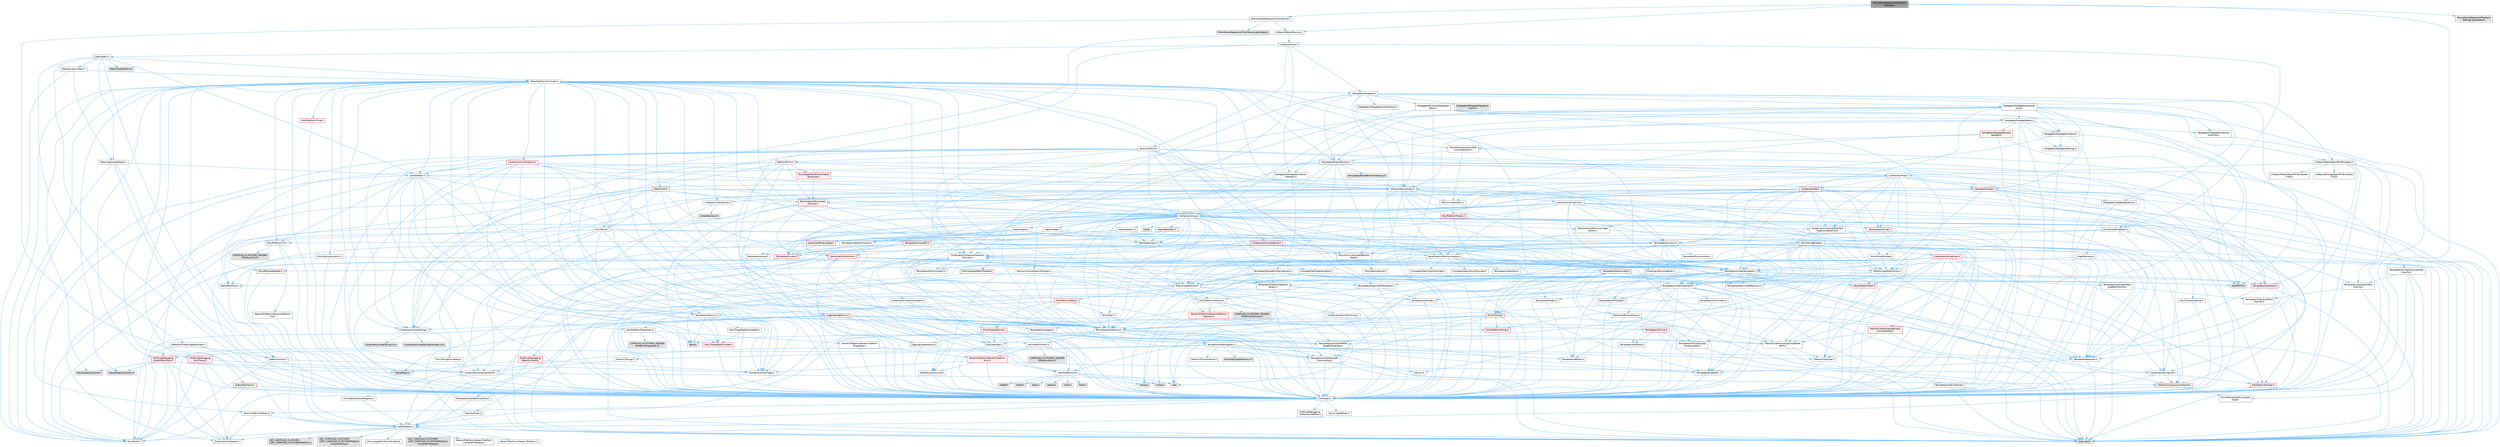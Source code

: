 digraph "MovieSceneSequencePlaybackSettings.h"
{
 // INTERACTIVE_SVG=YES
 // LATEX_PDF_SIZE
  bgcolor="transparent";
  edge [fontname=Helvetica,fontsize=10,labelfontname=Helvetica,labelfontsize=10];
  node [fontname=Helvetica,fontsize=10,shape=box,height=0.2,width=0.4];
  Node1 [id="Node000001",label="MovieSceneSequencePlayback\lSettings.h",height=0.2,width=0.4,color="gray40", fillcolor="grey60", style="filled", fontcolor="black",tooltip=" "];
  Node1 -> Node2 [id="edge1_Node000001_Node000002",color="steelblue1",style="solid",tooltip=" "];
  Node2 [id="Node000002",label="CoreTypes.h",height=0.2,width=0.4,color="grey40", fillcolor="white", style="filled",URL="$dc/dec/CoreTypes_8h.html",tooltip=" "];
  Node2 -> Node3 [id="edge2_Node000002_Node000003",color="steelblue1",style="solid",tooltip=" "];
  Node3 [id="Node000003",label="HAL/Platform.h",height=0.2,width=0.4,color="grey40", fillcolor="white", style="filled",URL="$d9/dd0/Platform_8h.html",tooltip=" "];
  Node3 -> Node4 [id="edge3_Node000003_Node000004",color="steelblue1",style="solid",tooltip=" "];
  Node4 [id="Node000004",label="Misc/Build.h",height=0.2,width=0.4,color="grey40", fillcolor="white", style="filled",URL="$d3/dbb/Build_8h.html",tooltip=" "];
  Node3 -> Node5 [id="edge4_Node000003_Node000005",color="steelblue1",style="solid",tooltip=" "];
  Node5 [id="Node000005",label="Misc/LargeWorldCoordinates.h",height=0.2,width=0.4,color="grey40", fillcolor="white", style="filled",URL="$d2/dcb/LargeWorldCoordinates_8h.html",tooltip=" "];
  Node3 -> Node6 [id="edge5_Node000003_Node000006",color="steelblue1",style="solid",tooltip=" "];
  Node6 [id="Node000006",label="type_traits",height=0.2,width=0.4,color="grey60", fillcolor="#E0E0E0", style="filled",tooltip=" "];
  Node3 -> Node7 [id="edge6_Node000003_Node000007",color="steelblue1",style="solid",tooltip=" "];
  Node7 [id="Node000007",label="PreprocessorHelpers.h",height=0.2,width=0.4,color="grey40", fillcolor="white", style="filled",URL="$db/ddb/PreprocessorHelpers_8h.html",tooltip=" "];
  Node3 -> Node8 [id="edge7_Node000003_Node000008",color="steelblue1",style="solid",tooltip=" "];
  Node8 [id="Node000008",label="UBT_COMPILED_PLATFORM\l/UBT_COMPILED_PLATFORMPlatform\lCompilerPreSetup.h",height=0.2,width=0.4,color="grey60", fillcolor="#E0E0E0", style="filled",tooltip=" "];
  Node3 -> Node9 [id="edge8_Node000003_Node000009",color="steelblue1",style="solid",tooltip=" "];
  Node9 [id="Node000009",label="GenericPlatform/GenericPlatform\lCompilerPreSetup.h",height=0.2,width=0.4,color="grey40", fillcolor="white", style="filled",URL="$d9/dc8/GenericPlatformCompilerPreSetup_8h.html",tooltip=" "];
  Node3 -> Node10 [id="edge9_Node000003_Node000010",color="steelblue1",style="solid",tooltip=" "];
  Node10 [id="Node000010",label="GenericPlatform/GenericPlatform.h",height=0.2,width=0.4,color="grey40", fillcolor="white", style="filled",URL="$d6/d84/GenericPlatform_8h.html",tooltip=" "];
  Node3 -> Node11 [id="edge10_Node000003_Node000011",color="steelblue1",style="solid",tooltip=" "];
  Node11 [id="Node000011",label="UBT_COMPILED_PLATFORM\l/UBT_COMPILED_PLATFORMPlatform.h",height=0.2,width=0.4,color="grey60", fillcolor="#E0E0E0", style="filled",tooltip=" "];
  Node3 -> Node12 [id="edge11_Node000003_Node000012",color="steelblue1",style="solid",tooltip=" "];
  Node12 [id="Node000012",label="UBT_COMPILED_PLATFORM\l/UBT_COMPILED_PLATFORMPlatform\lCompilerSetup.h",height=0.2,width=0.4,color="grey60", fillcolor="#E0E0E0", style="filled",tooltip=" "];
  Node2 -> Node13 [id="edge12_Node000002_Node000013",color="steelblue1",style="solid",tooltip=" "];
  Node13 [id="Node000013",label="ProfilingDebugging\l/UMemoryDefines.h",height=0.2,width=0.4,color="grey40", fillcolor="white", style="filled",URL="$d2/da2/UMemoryDefines_8h.html",tooltip=" "];
  Node2 -> Node14 [id="edge13_Node000002_Node000014",color="steelblue1",style="solid",tooltip=" "];
  Node14 [id="Node000014",label="Misc/CoreMiscDefines.h",height=0.2,width=0.4,color="grey40", fillcolor="white", style="filled",URL="$da/d38/CoreMiscDefines_8h.html",tooltip=" "];
  Node14 -> Node3 [id="edge14_Node000014_Node000003",color="steelblue1",style="solid",tooltip=" "];
  Node14 -> Node7 [id="edge15_Node000014_Node000007",color="steelblue1",style="solid",tooltip=" "];
  Node2 -> Node15 [id="edge16_Node000002_Node000015",color="steelblue1",style="solid",tooltip=" "];
  Node15 [id="Node000015",label="Misc/CoreDefines.h",height=0.2,width=0.4,color="grey40", fillcolor="white", style="filled",URL="$d3/dd2/CoreDefines_8h.html",tooltip=" "];
  Node1 -> Node16 [id="edge17_Node000001_Node000016",color="steelblue1",style="solid",tooltip=" "];
  Node16 [id="Node000016",label="UObject/ObjectMacros.h",height=0.2,width=0.4,color="grey40", fillcolor="white", style="filled",URL="$d8/d8d/ObjectMacros_8h.html",tooltip=" "];
  Node16 -> Node17 [id="edge18_Node000016_Node000017",color="steelblue1",style="solid",tooltip=" "];
  Node17 [id="Node000017",label="Misc/EnumClassFlags.h",height=0.2,width=0.4,color="grey40", fillcolor="white", style="filled",URL="$d8/de7/EnumClassFlags_8h.html",tooltip=" "];
  Node16 -> Node18 [id="edge19_Node000016_Node000018",color="steelblue1",style="solid",tooltip=" "];
  Node18 [id="Node000018",label="UObject/Script.h",height=0.2,width=0.4,color="grey40", fillcolor="white", style="filled",URL="$de/dc6/Script_8h.html",tooltip=" "];
  Node18 -> Node19 [id="edge20_Node000018_Node000019",color="steelblue1",style="solid",tooltip=" "];
  Node19 [id="Node000019",label="Delegates/Delegate.h",height=0.2,width=0.4,color="grey40", fillcolor="white", style="filled",URL="$d4/d80/Delegate_8h.html",tooltip=" "];
  Node19 -> Node2 [id="edge21_Node000019_Node000002",color="steelblue1",style="solid",tooltip=" "];
  Node19 -> Node20 [id="edge22_Node000019_Node000020",color="steelblue1",style="solid",tooltip=" "];
  Node20 [id="Node000020",label="Misc/AssertionMacros.h",height=0.2,width=0.4,color="grey40", fillcolor="white", style="filled",URL="$d0/dfa/AssertionMacros_8h.html",tooltip=" "];
  Node20 -> Node2 [id="edge23_Node000020_Node000002",color="steelblue1",style="solid",tooltip=" "];
  Node20 -> Node3 [id="edge24_Node000020_Node000003",color="steelblue1",style="solid",tooltip=" "];
  Node20 -> Node21 [id="edge25_Node000020_Node000021",color="steelblue1",style="solid",tooltip=" "];
  Node21 [id="Node000021",label="HAL/PlatformMisc.h",height=0.2,width=0.4,color="grey40", fillcolor="white", style="filled",URL="$d0/df5/PlatformMisc_8h.html",tooltip=" "];
  Node21 -> Node2 [id="edge26_Node000021_Node000002",color="steelblue1",style="solid",tooltip=" "];
  Node21 -> Node22 [id="edge27_Node000021_Node000022",color="steelblue1",style="solid",tooltip=" "];
  Node22 [id="Node000022",label="GenericPlatform/GenericPlatform\lMisc.h",height=0.2,width=0.4,color="red", fillcolor="#FFF0F0", style="filled",URL="$db/d9a/GenericPlatformMisc_8h.html",tooltip=" "];
  Node22 -> Node23 [id="edge28_Node000022_Node000023",color="steelblue1",style="solid",tooltip=" "];
  Node23 [id="Node000023",label="Containers/StringFwd.h",height=0.2,width=0.4,color="grey40", fillcolor="white", style="filled",URL="$df/d37/StringFwd_8h.html",tooltip=" "];
  Node23 -> Node2 [id="edge29_Node000023_Node000002",color="steelblue1",style="solid",tooltip=" "];
  Node23 -> Node24 [id="edge30_Node000023_Node000024",color="steelblue1",style="solid",tooltip=" "];
  Node24 [id="Node000024",label="Traits/ElementType.h",height=0.2,width=0.4,color="red", fillcolor="#FFF0F0", style="filled",URL="$d5/d4f/ElementType_8h.html",tooltip=" "];
  Node24 -> Node3 [id="edge31_Node000024_Node000003",color="steelblue1",style="solid",tooltip=" "];
  Node24 -> Node6 [id="edge32_Node000024_Node000006",color="steelblue1",style="solid",tooltip=" "];
  Node23 -> Node26 [id="edge33_Node000023_Node000026",color="steelblue1",style="solid",tooltip=" "];
  Node26 [id="Node000026",label="Traits/IsContiguousContainer.h",height=0.2,width=0.4,color="red", fillcolor="#FFF0F0", style="filled",URL="$d5/d3c/IsContiguousContainer_8h.html",tooltip=" "];
  Node26 -> Node2 [id="edge34_Node000026_Node000002",color="steelblue1",style="solid",tooltip=" "];
  Node26 -> Node27 [id="edge35_Node000026_Node000027",color="steelblue1",style="solid",tooltip=" "];
  Node27 [id="Node000027",label="Misc/StaticAssertComplete\lType.h",height=0.2,width=0.4,color="grey40", fillcolor="white", style="filled",URL="$d5/d4e/StaticAssertCompleteType_8h.html",tooltip=" "];
  Node22 -> Node2 [id="edge36_Node000022_Node000002",color="steelblue1",style="solid",tooltip=" "];
  Node22 -> Node33 [id="edge37_Node000022_Node000033",color="steelblue1",style="solid",tooltip=" "];
  Node33 [id="Node000033",label="HAL/PlatformCrt.h",height=0.2,width=0.4,color="grey40", fillcolor="white", style="filled",URL="$d8/d75/PlatformCrt_8h.html",tooltip=" "];
  Node33 -> Node34 [id="edge38_Node000033_Node000034",color="steelblue1",style="solid",tooltip=" "];
  Node34 [id="Node000034",label="new",height=0.2,width=0.4,color="grey60", fillcolor="#E0E0E0", style="filled",tooltip=" "];
  Node33 -> Node35 [id="edge39_Node000033_Node000035",color="steelblue1",style="solid",tooltip=" "];
  Node35 [id="Node000035",label="wchar.h",height=0.2,width=0.4,color="grey60", fillcolor="#E0E0E0", style="filled",tooltip=" "];
  Node33 -> Node36 [id="edge40_Node000033_Node000036",color="steelblue1",style="solid",tooltip=" "];
  Node36 [id="Node000036",label="stddef.h",height=0.2,width=0.4,color="grey60", fillcolor="#E0E0E0", style="filled",tooltip=" "];
  Node33 -> Node37 [id="edge41_Node000033_Node000037",color="steelblue1",style="solid",tooltip=" "];
  Node37 [id="Node000037",label="stdlib.h",height=0.2,width=0.4,color="grey60", fillcolor="#E0E0E0", style="filled",tooltip=" "];
  Node33 -> Node38 [id="edge42_Node000033_Node000038",color="steelblue1",style="solid",tooltip=" "];
  Node38 [id="Node000038",label="stdio.h",height=0.2,width=0.4,color="grey60", fillcolor="#E0E0E0", style="filled",tooltip=" "];
  Node33 -> Node39 [id="edge43_Node000033_Node000039",color="steelblue1",style="solid",tooltip=" "];
  Node39 [id="Node000039",label="stdarg.h",height=0.2,width=0.4,color="grey60", fillcolor="#E0E0E0", style="filled",tooltip=" "];
  Node33 -> Node40 [id="edge44_Node000033_Node000040",color="steelblue1",style="solid",tooltip=" "];
  Node40 [id="Node000040",label="math.h",height=0.2,width=0.4,color="grey60", fillcolor="#E0E0E0", style="filled",tooltip=" "];
  Node33 -> Node41 [id="edge45_Node000033_Node000041",color="steelblue1",style="solid",tooltip=" "];
  Node41 [id="Node000041",label="float.h",height=0.2,width=0.4,color="grey60", fillcolor="#E0E0E0", style="filled",tooltip=" "];
  Node33 -> Node42 [id="edge46_Node000033_Node000042",color="steelblue1",style="solid",tooltip=" "];
  Node42 [id="Node000042",label="string.h",height=0.2,width=0.4,color="grey60", fillcolor="#E0E0E0", style="filled",tooltip=" "];
  Node22 -> Node43 [id="edge47_Node000022_Node000043",color="steelblue1",style="solid",tooltip=" "];
  Node43 [id="Node000043",label="Math/NumericLimits.h",height=0.2,width=0.4,color="grey40", fillcolor="white", style="filled",URL="$df/d1b/NumericLimits_8h.html",tooltip=" "];
  Node43 -> Node2 [id="edge48_Node000043_Node000002",color="steelblue1",style="solid",tooltip=" "];
  Node22 -> Node17 [id="edge49_Node000022_Node000017",color="steelblue1",style="solid",tooltip=" "];
  Node21 -> Node47 [id="edge50_Node000021_Node000047",color="steelblue1",style="solid",tooltip=" "];
  Node47 [id="Node000047",label="COMPILED_PLATFORM_HEADER\l(PlatformMisc.h)",height=0.2,width=0.4,color="grey60", fillcolor="#E0E0E0", style="filled",tooltip=" "];
  Node21 -> Node48 [id="edge51_Node000021_Node000048",color="steelblue1",style="solid",tooltip=" "];
  Node48 [id="Node000048",label="ProfilingDebugging\l/CpuProfilerTrace.h",height=0.2,width=0.4,color="red", fillcolor="#FFF0F0", style="filled",URL="$da/dcb/CpuProfilerTrace_8h.html",tooltip=" "];
  Node48 -> Node2 [id="edge52_Node000048_Node000002",color="steelblue1",style="solid",tooltip=" "];
  Node48 -> Node29 [id="edge53_Node000048_Node000029",color="steelblue1",style="solid",tooltip=" "];
  Node29 [id="Node000029",label="Containers/ContainersFwd.h",height=0.2,width=0.4,color="grey40", fillcolor="white", style="filled",URL="$d4/d0a/ContainersFwd_8h.html",tooltip=" "];
  Node29 -> Node3 [id="edge54_Node000029_Node000003",color="steelblue1",style="solid",tooltip=" "];
  Node29 -> Node2 [id="edge55_Node000029_Node000002",color="steelblue1",style="solid",tooltip=" "];
  Node29 -> Node26 [id="edge56_Node000029_Node000026",color="steelblue1",style="solid",tooltip=" "];
  Node48 -> Node7 [id="edge57_Node000048_Node000007",color="steelblue1",style="solid",tooltip=" "];
  Node48 -> Node4 [id="edge58_Node000048_Node000004",color="steelblue1",style="solid",tooltip=" "];
  Node48 -> Node53 [id="edge59_Node000048_Node000053",color="steelblue1",style="solid",tooltip=" "];
  Node53 [id="Node000053",label="Trace/Detail/Channel.h",height=0.2,width=0.4,color="grey60", fillcolor="#E0E0E0", style="filled",tooltip=" "];
  Node48 -> Node54 [id="edge60_Node000048_Node000054",color="steelblue1",style="solid",tooltip=" "];
  Node54 [id="Node000054",label="Trace/Detail/Channel.inl",height=0.2,width=0.4,color="grey60", fillcolor="#E0E0E0", style="filled",tooltip=" "];
  Node48 -> Node55 [id="edge61_Node000048_Node000055",color="steelblue1",style="solid",tooltip=" "];
  Node55 [id="Node000055",label="Trace/Trace.h",height=0.2,width=0.4,color="grey60", fillcolor="#E0E0E0", style="filled",tooltip=" "];
  Node20 -> Node7 [id="edge62_Node000020_Node000007",color="steelblue1",style="solid",tooltip=" "];
  Node20 -> Node56 [id="edge63_Node000020_Node000056",color="steelblue1",style="solid",tooltip=" "];
  Node56 [id="Node000056",label="Templates/EnableIf.h",height=0.2,width=0.4,color="grey40", fillcolor="white", style="filled",URL="$d7/d60/EnableIf_8h.html",tooltip=" "];
  Node56 -> Node2 [id="edge64_Node000056_Node000002",color="steelblue1",style="solid",tooltip=" "];
  Node20 -> Node57 [id="edge65_Node000020_Node000057",color="steelblue1",style="solid",tooltip=" "];
  Node57 [id="Node000057",label="Templates/IsArrayOrRefOf\lTypeByPredicate.h",height=0.2,width=0.4,color="grey40", fillcolor="white", style="filled",URL="$d6/da1/IsArrayOrRefOfTypeByPredicate_8h.html",tooltip=" "];
  Node57 -> Node2 [id="edge66_Node000057_Node000002",color="steelblue1",style="solid",tooltip=" "];
  Node20 -> Node58 [id="edge67_Node000020_Node000058",color="steelblue1",style="solid",tooltip=" "];
  Node58 [id="Node000058",label="Templates/IsValidVariadic\lFunctionArg.h",height=0.2,width=0.4,color="grey40", fillcolor="white", style="filled",URL="$d0/dc8/IsValidVariadicFunctionArg_8h.html",tooltip=" "];
  Node58 -> Node2 [id="edge68_Node000058_Node000002",color="steelblue1",style="solid",tooltip=" "];
  Node58 -> Node59 [id="edge69_Node000058_Node000059",color="steelblue1",style="solid",tooltip=" "];
  Node59 [id="Node000059",label="IsEnum.h",height=0.2,width=0.4,color="grey40", fillcolor="white", style="filled",URL="$d4/de5/IsEnum_8h.html",tooltip=" "];
  Node58 -> Node6 [id="edge70_Node000058_Node000006",color="steelblue1",style="solid",tooltip=" "];
  Node20 -> Node60 [id="edge71_Node000020_Node000060",color="steelblue1",style="solid",tooltip=" "];
  Node60 [id="Node000060",label="Traits/IsCharEncodingCompatible\lWith.h",height=0.2,width=0.4,color="grey40", fillcolor="white", style="filled",URL="$df/dd1/IsCharEncodingCompatibleWith_8h.html",tooltip=" "];
  Node60 -> Node6 [id="edge72_Node000060_Node000006",color="steelblue1",style="solid",tooltip=" "];
  Node60 -> Node61 [id="edge73_Node000060_Node000061",color="steelblue1",style="solid",tooltip=" "];
  Node61 [id="Node000061",label="Traits/IsCharType.h",height=0.2,width=0.4,color="grey40", fillcolor="white", style="filled",URL="$db/d51/IsCharType_8h.html",tooltip=" "];
  Node61 -> Node2 [id="edge74_Node000061_Node000002",color="steelblue1",style="solid",tooltip=" "];
  Node20 -> Node62 [id="edge75_Node000020_Node000062",color="steelblue1",style="solid",tooltip=" "];
  Node62 [id="Node000062",label="Misc/VarArgs.h",height=0.2,width=0.4,color="grey40", fillcolor="white", style="filled",URL="$d5/d6f/VarArgs_8h.html",tooltip=" "];
  Node62 -> Node2 [id="edge76_Node000062_Node000002",color="steelblue1",style="solid",tooltip=" "];
  Node20 -> Node63 [id="edge77_Node000020_Node000063",color="steelblue1",style="solid",tooltip=" "];
  Node63 [id="Node000063",label="String/FormatStringSan.h",height=0.2,width=0.4,color="grey40", fillcolor="white", style="filled",URL="$d3/d8b/FormatStringSan_8h.html",tooltip=" "];
  Node63 -> Node6 [id="edge78_Node000063_Node000006",color="steelblue1",style="solid",tooltip=" "];
  Node63 -> Node2 [id="edge79_Node000063_Node000002",color="steelblue1",style="solid",tooltip=" "];
  Node63 -> Node64 [id="edge80_Node000063_Node000064",color="steelblue1",style="solid",tooltip=" "];
  Node64 [id="Node000064",label="Templates/Requires.h",height=0.2,width=0.4,color="grey40", fillcolor="white", style="filled",URL="$dc/d96/Requires_8h.html",tooltip=" "];
  Node64 -> Node56 [id="edge81_Node000064_Node000056",color="steelblue1",style="solid",tooltip=" "];
  Node64 -> Node6 [id="edge82_Node000064_Node000006",color="steelblue1",style="solid",tooltip=" "];
  Node63 -> Node65 [id="edge83_Node000063_Node000065",color="steelblue1",style="solid",tooltip=" "];
  Node65 [id="Node000065",label="Templates/Identity.h",height=0.2,width=0.4,color="grey40", fillcolor="white", style="filled",URL="$d0/dd5/Identity_8h.html",tooltip=" "];
  Node63 -> Node58 [id="edge84_Node000063_Node000058",color="steelblue1",style="solid",tooltip=" "];
  Node63 -> Node61 [id="edge85_Node000063_Node000061",color="steelblue1",style="solid",tooltip=" "];
  Node63 -> Node66 [id="edge86_Node000063_Node000066",color="steelblue1",style="solid",tooltip=" "];
  Node66 [id="Node000066",label="Traits/IsTEnumAsByte.h",height=0.2,width=0.4,color="grey40", fillcolor="white", style="filled",URL="$d1/de6/IsTEnumAsByte_8h.html",tooltip=" "];
  Node63 -> Node67 [id="edge87_Node000063_Node000067",color="steelblue1",style="solid",tooltip=" "];
  Node67 [id="Node000067",label="Traits/IsTString.h",height=0.2,width=0.4,color="grey40", fillcolor="white", style="filled",URL="$d0/df8/IsTString_8h.html",tooltip=" "];
  Node67 -> Node29 [id="edge88_Node000067_Node000029",color="steelblue1",style="solid",tooltip=" "];
  Node63 -> Node29 [id="edge89_Node000063_Node000029",color="steelblue1",style="solid",tooltip=" "];
  Node63 -> Node68 [id="edge90_Node000063_Node000068",color="steelblue1",style="solid",tooltip=" "];
  Node68 [id="Node000068",label="FormatStringSanErrors.inl",height=0.2,width=0.4,color="grey60", fillcolor="#E0E0E0", style="filled",tooltip=" "];
  Node20 -> Node69 [id="edge91_Node000020_Node000069",color="steelblue1",style="solid",tooltip=" "];
  Node69 [id="Node000069",label="atomic",height=0.2,width=0.4,color="grey60", fillcolor="#E0E0E0", style="filled",tooltip=" "];
  Node19 -> Node70 [id="edge92_Node000019_Node000070",color="steelblue1",style="solid",tooltip=" "];
  Node70 [id="Node000070",label="UObject/NameTypes.h",height=0.2,width=0.4,color="grey40", fillcolor="white", style="filled",URL="$d6/d35/NameTypes_8h.html",tooltip=" "];
  Node70 -> Node2 [id="edge93_Node000070_Node000002",color="steelblue1",style="solid",tooltip=" "];
  Node70 -> Node20 [id="edge94_Node000070_Node000020",color="steelblue1",style="solid",tooltip=" "];
  Node70 -> Node71 [id="edge95_Node000070_Node000071",color="steelblue1",style="solid",tooltip=" "];
  Node71 [id="Node000071",label="HAL/UnrealMemory.h",height=0.2,width=0.4,color="grey40", fillcolor="white", style="filled",URL="$d9/d96/UnrealMemory_8h.html",tooltip=" "];
  Node71 -> Node2 [id="edge96_Node000071_Node000002",color="steelblue1",style="solid",tooltip=" "];
  Node71 -> Node72 [id="edge97_Node000071_Node000072",color="steelblue1",style="solid",tooltip=" "];
  Node72 [id="Node000072",label="GenericPlatform/GenericPlatform\lMemory.h",height=0.2,width=0.4,color="red", fillcolor="#FFF0F0", style="filled",URL="$dd/d22/GenericPlatformMemory_8h.html",tooltip=" "];
  Node72 -> Node2 [id="edge98_Node000072_Node000002",color="steelblue1",style="solid",tooltip=" "];
  Node72 -> Node73 [id="edge99_Node000072_Node000073",color="steelblue1",style="solid",tooltip=" "];
  Node73 [id="Node000073",label="HAL/PlatformString.h",height=0.2,width=0.4,color="red", fillcolor="#FFF0F0", style="filled",URL="$db/db5/PlatformString_8h.html",tooltip=" "];
  Node73 -> Node2 [id="edge100_Node000073_Node000002",color="steelblue1",style="solid",tooltip=" "];
  Node72 -> Node42 [id="edge101_Node000072_Node000042",color="steelblue1",style="solid",tooltip=" "];
  Node72 -> Node35 [id="edge102_Node000072_Node000035",color="steelblue1",style="solid",tooltip=" "];
  Node71 -> Node75 [id="edge103_Node000071_Node000075",color="steelblue1",style="solid",tooltip=" "];
  Node75 [id="Node000075",label="HAL/MemoryBase.h",height=0.2,width=0.4,color="red", fillcolor="#FFF0F0", style="filled",URL="$d6/d9f/MemoryBase_8h.html",tooltip=" "];
  Node75 -> Node2 [id="edge104_Node000075_Node000002",color="steelblue1",style="solid",tooltip=" "];
  Node75 -> Node33 [id="edge105_Node000075_Node000033",color="steelblue1",style="solid",tooltip=" "];
  Node75 -> Node76 [id="edge106_Node000075_Node000076",color="steelblue1",style="solid",tooltip=" "];
  Node76 [id="Node000076",label="Misc/Exec.h",height=0.2,width=0.4,color="grey40", fillcolor="white", style="filled",URL="$de/ddb/Exec_8h.html",tooltip=" "];
  Node76 -> Node2 [id="edge107_Node000076_Node000002",color="steelblue1",style="solid",tooltip=" "];
  Node76 -> Node20 [id="edge108_Node000076_Node000020",color="steelblue1",style="solid",tooltip=" "];
  Node75 -> Node77 [id="edge109_Node000075_Node000077",color="steelblue1",style="solid",tooltip=" "];
  Node77 [id="Node000077",label="Misc/OutputDevice.h",height=0.2,width=0.4,color="red", fillcolor="#FFF0F0", style="filled",URL="$d7/d32/OutputDevice_8h.html",tooltip=" "];
  Node77 -> Node2 [id="edge110_Node000077_Node000002",color="steelblue1",style="solid",tooltip=" "];
  Node77 -> Node78 [id="edge111_Node000077_Node000078",color="steelblue1",style="solid",tooltip=" "];
  Node78 [id="Node000078",label="Logging/LogVerbosity.h",height=0.2,width=0.4,color="grey40", fillcolor="white", style="filled",URL="$d2/d8f/LogVerbosity_8h.html",tooltip=" "];
  Node78 -> Node2 [id="edge112_Node000078_Node000002",color="steelblue1",style="solid",tooltip=" "];
  Node77 -> Node62 [id="edge113_Node000077_Node000062",color="steelblue1",style="solid",tooltip=" "];
  Node77 -> Node57 [id="edge114_Node000077_Node000057",color="steelblue1",style="solid",tooltip=" "];
  Node77 -> Node58 [id="edge115_Node000077_Node000058",color="steelblue1",style="solid",tooltip=" "];
  Node77 -> Node60 [id="edge116_Node000077_Node000060",color="steelblue1",style="solid",tooltip=" "];
  Node75 -> Node79 [id="edge117_Node000075_Node000079",color="steelblue1",style="solid",tooltip=" "];
  Node79 [id="Node000079",label="Templates/Atomic.h",height=0.2,width=0.4,color="grey40", fillcolor="white", style="filled",URL="$d3/d91/Atomic_8h.html",tooltip=" "];
  Node79 -> Node80 [id="edge118_Node000079_Node000080",color="steelblue1",style="solid",tooltip=" "];
  Node80 [id="Node000080",label="HAL/ThreadSafeCounter.h",height=0.2,width=0.4,color="red", fillcolor="#FFF0F0", style="filled",URL="$dc/dc9/ThreadSafeCounter_8h.html",tooltip=" "];
  Node80 -> Node2 [id="edge119_Node000080_Node000002",color="steelblue1",style="solid",tooltip=" "];
  Node79 -> Node81 [id="edge120_Node000079_Node000081",color="steelblue1",style="solid",tooltip=" "];
  Node81 [id="Node000081",label="HAL/ThreadSafeCounter64.h",height=0.2,width=0.4,color="grey40", fillcolor="white", style="filled",URL="$d0/d12/ThreadSafeCounter64_8h.html",tooltip=" "];
  Node81 -> Node2 [id="edge121_Node000081_Node000002",color="steelblue1",style="solid",tooltip=" "];
  Node81 -> Node80 [id="edge122_Node000081_Node000080",color="steelblue1",style="solid",tooltip=" "];
  Node79 -> Node82 [id="edge123_Node000079_Node000082",color="steelblue1",style="solid",tooltip=" "];
  Node82 [id="Node000082",label="Templates/IsIntegral.h",height=0.2,width=0.4,color="grey40", fillcolor="white", style="filled",URL="$da/d64/IsIntegral_8h.html",tooltip=" "];
  Node82 -> Node2 [id="edge124_Node000082_Node000002",color="steelblue1",style="solid",tooltip=" "];
  Node79 -> Node83 [id="edge125_Node000079_Node000083",color="steelblue1",style="solid",tooltip=" "];
  Node83 [id="Node000083",label="Templates/IsTrivial.h",height=0.2,width=0.4,color="red", fillcolor="#FFF0F0", style="filled",URL="$da/d4c/IsTrivial_8h.html",tooltip=" "];
  Node83 -> Node84 [id="edge126_Node000083_Node000084",color="steelblue1",style="solid",tooltip=" "];
  Node84 [id="Node000084",label="Templates/AndOrNot.h",height=0.2,width=0.4,color="grey40", fillcolor="white", style="filled",URL="$db/d0a/AndOrNot_8h.html",tooltip=" "];
  Node84 -> Node2 [id="edge127_Node000084_Node000002",color="steelblue1",style="solid",tooltip=" "];
  Node83 -> Node85 [id="edge128_Node000083_Node000085",color="steelblue1",style="solid",tooltip=" "];
  Node85 [id="Node000085",label="Templates/IsTriviallyCopy\lConstructible.h",height=0.2,width=0.4,color="grey40", fillcolor="white", style="filled",URL="$d3/d78/IsTriviallyCopyConstructible_8h.html",tooltip=" "];
  Node85 -> Node2 [id="edge129_Node000085_Node000002",color="steelblue1",style="solid",tooltip=" "];
  Node85 -> Node6 [id="edge130_Node000085_Node000006",color="steelblue1",style="solid",tooltip=" "];
  Node83 -> Node6 [id="edge131_Node000083_Node000006",color="steelblue1",style="solid",tooltip=" "];
  Node79 -> Node87 [id="edge132_Node000079_Node000087",color="steelblue1",style="solid",tooltip=" "];
  Node87 [id="Node000087",label="Traits/IntType.h",height=0.2,width=0.4,color="grey40", fillcolor="white", style="filled",URL="$d7/deb/IntType_8h.html",tooltip=" "];
  Node87 -> Node3 [id="edge133_Node000087_Node000003",color="steelblue1",style="solid",tooltip=" "];
  Node79 -> Node69 [id="edge134_Node000079_Node000069",color="steelblue1",style="solid",tooltip=" "];
  Node71 -> Node88 [id="edge135_Node000071_Node000088",color="steelblue1",style="solid",tooltip=" "];
  Node88 [id="Node000088",label="HAL/PlatformMemory.h",height=0.2,width=0.4,color="grey40", fillcolor="white", style="filled",URL="$de/d68/PlatformMemory_8h.html",tooltip=" "];
  Node88 -> Node2 [id="edge136_Node000088_Node000002",color="steelblue1",style="solid",tooltip=" "];
  Node88 -> Node72 [id="edge137_Node000088_Node000072",color="steelblue1",style="solid",tooltip=" "];
  Node88 -> Node89 [id="edge138_Node000088_Node000089",color="steelblue1",style="solid",tooltip=" "];
  Node89 [id="Node000089",label="COMPILED_PLATFORM_HEADER\l(PlatformMemory.h)",height=0.2,width=0.4,color="grey60", fillcolor="#E0E0E0", style="filled",tooltip=" "];
  Node71 -> Node90 [id="edge139_Node000071_Node000090",color="steelblue1",style="solid",tooltip=" "];
  Node90 [id="Node000090",label="ProfilingDebugging\l/MemoryTrace.h",height=0.2,width=0.4,color="red", fillcolor="#FFF0F0", style="filled",URL="$da/dd7/MemoryTrace_8h.html",tooltip=" "];
  Node90 -> Node3 [id="edge140_Node000090_Node000003",color="steelblue1",style="solid",tooltip=" "];
  Node90 -> Node17 [id="edge141_Node000090_Node000017",color="steelblue1",style="solid",tooltip=" "];
  Node90 -> Node55 [id="edge142_Node000090_Node000055",color="steelblue1",style="solid",tooltip=" "];
  Node71 -> Node91 [id="edge143_Node000071_Node000091",color="steelblue1",style="solid",tooltip=" "];
  Node91 [id="Node000091",label="Templates/IsPointer.h",height=0.2,width=0.4,color="grey40", fillcolor="white", style="filled",URL="$d7/d05/IsPointer_8h.html",tooltip=" "];
  Node91 -> Node2 [id="edge144_Node000091_Node000002",color="steelblue1",style="solid",tooltip=" "];
  Node70 -> Node92 [id="edge145_Node000070_Node000092",color="steelblue1",style="solid",tooltip=" "];
  Node92 [id="Node000092",label="Templates/UnrealTypeTraits.h",height=0.2,width=0.4,color="grey40", fillcolor="white", style="filled",URL="$d2/d2d/UnrealTypeTraits_8h.html",tooltip=" "];
  Node92 -> Node2 [id="edge146_Node000092_Node000002",color="steelblue1",style="solid",tooltip=" "];
  Node92 -> Node91 [id="edge147_Node000092_Node000091",color="steelblue1",style="solid",tooltip=" "];
  Node92 -> Node20 [id="edge148_Node000092_Node000020",color="steelblue1",style="solid",tooltip=" "];
  Node92 -> Node84 [id="edge149_Node000092_Node000084",color="steelblue1",style="solid",tooltip=" "];
  Node92 -> Node56 [id="edge150_Node000092_Node000056",color="steelblue1",style="solid",tooltip=" "];
  Node92 -> Node93 [id="edge151_Node000092_Node000093",color="steelblue1",style="solid",tooltip=" "];
  Node93 [id="Node000093",label="Templates/IsArithmetic.h",height=0.2,width=0.4,color="grey40", fillcolor="white", style="filled",URL="$d2/d5d/IsArithmetic_8h.html",tooltip=" "];
  Node93 -> Node2 [id="edge152_Node000093_Node000002",color="steelblue1",style="solid",tooltip=" "];
  Node92 -> Node59 [id="edge153_Node000092_Node000059",color="steelblue1",style="solid",tooltip=" "];
  Node92 -> Node94 [id="edge154_Node000092_Node000094",color="steelblue1",style="solid",tooltip=" "];
  Node94 [id="Node000094",label="Templates/Models.h",height=0.2,width=0.4,color="grey40", fillcolor="white", style="filled",URL="$d3/d0c/Models_8h.html",tooltip=" "];
  Node94 -> Node65 [id="edge155_Node000094_Node000065",color="steelblue1",style="solid",tooltip=" "];
  Node92 -> Node95 [id="edge156_Node000092_Node000095",color="steelblue1",style="solid",tooltip=" "];
  Node95 [id="Node000095",label="Templates/IsPODType.h",height=0.2,width=0.4,color="grey40", fillcolor="white", style="filled",URL="$d7/db1/IsPODType_8h.html",tooltip=" "];
  Node95 -> Node2 [id="edge157_Node000095_Node000002",color="steelblue1",style="solid",tooltip=" "];
  Node92 -> Node96 [id="edge158_Node000092_Node000096",color="steelblue1",style="solid",tooltip=" "];
  Node96 [id="Node000096",label="Templates/IsUECoreType.h",height=0.2,width=0.4,color="grey40", fillcolor="white", style="filled",URL="$d1/db8/IsUECoreType_8h.html",tooltip=" "];
  Node96 -> Node2 [id="edge159_Node000096_Node000002",color="steelblue1",style="solid",tooltip=" "];
  Node96 -> Node6 [id="edge160_Node000096_Node000006",color="steelblue1",style="solid",tooltip=" "];
  Node92 -> Node85 [id="edge161_Node000092_Node000085",color="steelblue1",style="solid",tooltip=" "];
  Node70 -> Node97 [id="edge162_Node000070_Node000097",color="steelblue1",style="solid",tooltip=" "];
  Node97 [id="Node000097",label="Templates/UnrealTemplate.h",height=0.2,width=0.4,color="grey40", fillcolor="white", style="filled",URL="$d4/d24/UnrealTemplate_8h.html",tooltip=" "];
  Node97 -> Node2 [id="edge163_Node000097_Node000002",color="steelblue1",style="solid",tooltip=" "];
  Node97 -> Node91 [id="edge164_Node000097_Node000091",color="steelblue1",style="solid",tooltip=" "];
  Node97 -> Node71 [id="edge165_Node000097_Node000071",color="steelblue1",style="solid",tooltip=" "];
  Node97 -> Node98 [id="edge166_Node000097_Node000098",color="steelblue1",style="solid",tooltip=" "];
  Node98 [id="Node000098",label="Templates/CopyQualifiers\lAndRefsFromTo.h",height=0.2,width=0.4,color="grey40", fillcolor="white", style="filled",URL="$d3/db3/CopyQualifiersAndRefsFromTo_8h.html",tooltip=" "];
  Node98 -> Node99 [id="edge167_Node000098_Node000099",color="steelblue1",style="solid",tooltip=" "];
  Node99 [id="Node000099",label="Templates/CopyQualifiers\lFromTo.h",height=0.2,width=0.4,color="grey40", fillcolor="white", style="filled",URL="$d5/db4/CopyQualifiersFromTo_8h.html",tooltip=" "];
  Node97 -> Node92 [id="edge168_Node000097_Node000092",color="steelblue1",style="solid",tooltip=" "];
  Node97 -> Node100 [id="edge169_Node000097_Node000100",color="steelblue1",style="solid",tooltip=" "];
  Node100 [id="Node000100",label="Templates/RemoveReference.h",height=0.2,width=0.4,color="grey40", fillcolor="white", style="filled",URL="$da/dbe/RemoveReference_8h.html",tooltip=" "];
  Node100 -> Node2 [id="edge170_Node000100_Node000002",color="steelblue1",style="solid",tooltip=" "];
  Node97 -> Node64 [id="edge171_Node000097_Node000064",color="steelblue1",style="solid",tooltip=" "];
  Node97 -> Node101 [id="edge172_Node000097_Node000101",color="steelblue1",style="solid",tooltip=" "];
  Node101 [id="Node000101",label="Templates/TypeCompatible\lBytes.h",height=0.2,width=0.4,color="grey40", fillcolor="white", style="filled",URL="$df/d0a/TypeCompatibleBytes_8h.html",tooltip=" "];
  Node101 -> Node2 [id="edge173_Node000101_Node000002",color="steelblue1",style="solid",tooltip=" "];
  Node101 -> Node42 [id="edge174_Node000101_Node000042",color="steelblue1",style="solid",tooltip=" "];
  Node101 -> Node34 [id="edge175_Node000101_Node000034",color="steelblue1",style="solid",tooltip=" "];
  Node101 -> Node6 [id="edge176_Node000101_Node000006",color="steelblue1",style="solid",tooltip=" "];
  Node97 -> Node65 [id="edge177_Node000097_Node000065",color="steelblue1",style="solid",tooltip=" "];
  Node97 -> Node26 [id="edge178_Node000097_Node000026",color="steelblue1",style="solid",tooltip=" "];
  Node97 -> Node102 [id="edge179_Node000097_Node000102",color="steelblue1",style="solid",tooltip=" "];
  Node102 [id="Node000102",label="Traits/UseBitwiseSwap.h",height=0.2,width=0.4,color="grey40", fillcolor="white", style="filled",URL="$db/df3/UseBitwiseSwap_8h.html",tooltip=" "];
  Node102 -> Node2 [id="edge180_Node000102_Node000002",color="steelblue1",style="solid",tooltip=" "];
  Node102 -> Node6 [id="edge181_Node000102_Node000006",color="steelblue1",style="solid",tooltip=" "];
  Node97 -> Node6 [id="edge182_Node000097_Node000006",color="steelblue1",style="solid",tooltip=" "];
  Node70 -> Node103 [id="edge183_Node000070_Node000103",color="steelblue1",style="solid",tooltip=" "];
  Node103 [id="Node000103",label="Containers/UnrealString.h",height=0.2,width=0.4,color="grey40", fillcolor="white", style="filled",URL="$d5/dba/UnrealString_8h.html",tooltip=" "];
  Node103 -> Node104 [id="edge184_Node000103_Node000104",color="steelblue1",style="solid",tooltip=" "];
  Node104 [id="Node000104",label="Containers/UnrealStringIncludes.h.inl",height=0.2,width=0.4,color="grey60", fillcolor="#E0E0E0", style="filled",tooltip=" "];
  Node103 -> Node105 [id="edge185_Node000103_Node000105",color="steelblue1",style="solid",tooltip=" "];
  Node105 [id="Node000105",label="Containers/UnrealString.h.inl",height=0.2,width=0.4,color="grey60", fillcolor="#E0E0E0", style="filled",tooltip=" "];
  Node103 -> Node106 [id="edge186_Node000103_Node000106",color="steelblue1",style="solid",tooltip=" "];
  Node106 [id="Node000106",label="Misc/StringFormatArg.h",height=0.2,width=0.4,color="grey40", fillcolor="white", style="filled",URL="$d2/d16/StringFormatArg_8h.html",tooltip=" "];
  Node106 -> Node29 [id="edge187_Node000106_Node000029",color="steelblue1",style="solid",tooltip=" "];
  Node70 -> Node107 [id="edge188_Node000070_Node000107",color="steelblue1",style="solid",tooltip=" "];
  Node107 [id="Node000107",label="HAL/CriticalSection.h",height=0.2,width=0.4,color="grey40", fillcolor="white", style="filled",URL="$d6/d90/CriticalSection_8h.html",tooltip=" "];
  Node107 -> Node108 [id="edge189_Node000107_Node000108",color="steelblue1",style="solid",tooltip=" "];
  Node108 [id="Node000108",label="HAL/PlatformMutex.h",height=0.2,width=0.4,color="red", fillcolor="#FFF0F0", style="filled",URL="$d9/d0b/PlatformMutex_8h.html",tooltip=" "];
  Node108 -> Node2 [id="edge190_Node000108_Node000002",color="steelblue1",style="solid",tooltip=" "];
  Node70 -> Node110 [id="edge191_Node000070_Node000110",color="steelblue1",style="solid",tooltip=" "];
  Node110 [id="Node000110",label="Containers/StringConv.h",height=0.2,width=0.4,color="grey40", fillcolor="white", style="filled",URL="$d3/ddf/StringConv_8h.html",tooltip=" "];
  Node110 -> Node2 [id="edge192_Node000110_Node000002",color="steelblue1",style="solid",tooltip=" "];
  Node110 -> Node20 [id="edge193_Node000110_Node000020",color="steelblue1",style="solid",tooltip=" "];
  Node110 -> Node111 [id="edge194_Node000110_Node000111",color="steelblue1",style="solid",tooltip=" "];
  Node111 [id="Node000111",label="Containers/ContainerAllocation\lPolicies.h",height=0.2,width=0.4,color="grey40", fillcolor="white", style="filled",URL="$d7/dff/ContainerAllocationPolicies_8h.html",tooltip=" "];
  Node111 -> Node2 [id="edge195_Node000111_Node000002",color="steelblue1",style="solid",tooltip=" "];
  Node111 -> Node112 [id="edge196_Node000111_Node000112",color="steelblue1",style="solid",tooltip=" "];
  Node112 [id="Node000112",label="Containers/ContainerHelpers.h",height=0.2,width=0.4,color="grey40", fillcolor="white", style="filled",URL="$d7/d33/ContainerHelpers_8h.html",tooltip=" "];
  Node112 -> Node2 [id="edge197_Node000112_Node000002",color="steelblue1",style="solid",tooltip=" "];
  Node111 -> Node111 [id="edge198_Node000111_Node000111",color="steelblue1",style="solid",tooltip=" "];
  Node111 -> Node113 [id="edge199_Node000111_Node000113",color="steelblue1",style="solid",tooltip=" "];
  Node113 [id="Node000113",label="HAL/PlatformMath.h",height=0.2,width=0.4,color="red", fillcolor="#FFF0F0", style="filled",URL="$dc/d53/PlatformMath_8h.html",tooltip=" "];
  Node113 -> Node2 [id="edge200_Node000113_Node000002",color="steelblue1",style="solid",tooltip=" "];
  Node111 -> Node71 [id="edge201_Node000111_Node000071",color="steelblue1",style="solid",tooltip=" "];
  Node111 -> Node43 [id="edge202_Node000111_Node000043",color="steelblue1",style="solid",tooltip=" "];
  Node111 -> Node20 [id="edge203_Node000111_Node000020",color="steelblue1",style="solid",tooltip=" "];
  Node111 -> Node121 [id="edge204_Node000111_Node000121",color="steelblue1",style="solid",tooltip=" "];
  Node121 [id="Node000121",label="Templates/IsPolymorphic.h",height=0.2,width=0.4,color="grey40", fillcolor="white", style="filled",URL="$dc/d20/IsPolymorphic_8h.html",tooltip=" "];
  Node111 -> Node122 [id="edge205_Node000111_Node000122",color="steelblue1",style="solid",tooltip=" "];
  Node122 [id="Node000122",label="Templates/MemoryOps.h",height=0.2,width=0.4,color="red", fillcolor="#FFF0F0", style="filled",URL="$db/dea/MemoryOps_8h.html",tooltip=" "];
  Node122 -> Node2 [id="edge206_Node000122_Node000002",color="steelblue1",style="solid",tooltip=" "];
  Node122 -> Node71 [id="edge207_Node000122_Node000071",color="steelblue1",style="solid",tooltip=" "];
  Node122 -> Node85 [id="edge208_Node000122_Node000085",color="steelblue1",style="solid",tooltip=" "];
  Node122 -> Node64 [id="edge209_Node000122_Node000064",color="steelblue1",style="solid",tooltip=" "];
  Node122 -> Node92 [id="edge210_Node000122_Node000092",color="steelblue1",style="solid",tooltip=" "];
  Node122 -> Node102 [id="edge211_Node000122_Node000102",color="steelblue1",style="solid",tooltip=" "];
  Node122 -> Node34 [id="edge212_Node000122_Node000034",color="steelblue1",style="solid",tooltip=" "];
  Node122 -> Node6 [id="edge213_Node000122_Node000006",color="steelblue1",style="solid",tooltip=" "];
  Node111 -> Node101 [id="edge214_Node000111_Node000101",color="steelblue1",style="solid",tooltip=" "];
  Node111 -> Node6 [id="edge215_Node000111_Node000006",color="steelblue1",style="solid",tooltip=" "];
  Node110 -> Node123 [id="edge216_Node000110_Node000123",color="steelblue1",style="solid",tooltip=" "];
  Node123 [id="Node000123",label="Containers/Array.h",height=0.2,width=0.4,color="grey40", fillcolor="white", style="filled",URL="$df/dd0/Array_8h.html",tooltip=" "];
  Node123 -> Node2 [id="edge217_Node000123_Node000002",color="steelblue1",style="solid",tooltip=" "];
  Node123 -> Node20 [id="edge218_Node000123_Node000020",color="steelblue1",style="solid",tooltip=" "];
  Node123 -> Node124 [id="edge219_Node000123_Node000124",color="steelblue1",style="solid",tooltip=" "];
  Node124 [id="Node000124",label="Misc/IntrusiveUnsetOptional\lState.h",height=0.2,width=0.4,color="grey40", fillcolor="white", style="filled",URL="$d2/d0a/IntrusiveUnsetOptionalState_8h.html",tooltip=" "];
  Node124 -> Node125 [id="edge220_Node000124_Node000125",color="steelblue1",style="solid",tooltip=" "];
  Node125 [id="Node000125",label="Misc/OptionalFwd.h",height=0.2,width=0.4,color="grey40", fillcolor="white", style="filled",URL="$dc/d50/OptionalFwd_8h.html",tooltip=" "];
  Node123 -> Node126 [id="edge221_Node000123_Node000126",color="steelblue1",style="solid",tooltip=" "];
  Node126 [id="Node000126",label="Misc/ReverseIterate.h",height=0.2,width=0.4,color="red", fillcolor="#FFF0F0", style="filled",URL="$db/de3/ReverseIterate_8h.html",tooltip=" "];
  Node126 -> Node3 [id="edge222_Node000126_Node000003",color="steelblue1",style="solid",tooltip=" "];
  Node123 -> Node71 [id="edge223_Node000123_Node000071",color="steelblue1",style="solid",tooltip=" "];
  Node123 -> Node92 [id="edge224_Node000123_Node000092",color="steelblue1",style="solid",tooltip=" "];
  Node123 -> Node97 [id="edge225_Node000123_Node000097",color="steelblue1",style="solid",tooltip=" "];
  Node123 -> Node128 [id="edge226_Node000123_Node000128",color="steelblue1",style="solid",tooltip=" "];
  Node128 [id="Node000128",label="Containers/AllowShrinking.h",height=0.2,width=0.4,color="grey40", fillcolor="white", style="filled",URL="$d7/d1a/AllowShrinking_8h.html",tooltip=" "];
  Node128 -> Node2 [id="edge227_Node000128_Node000002",color="steelblue1",style="solid",tooltip=" "];
  Node123 -> Node111 [id="edge228_Node000123_Node000111",color="steelblue1",style="solid",tooltip=" "];
  Node123 -> Node129 [id="edge229_Node000123_Node000129",color="steelblue1",style="solid",tooltip=" "];
  Node129 [id="Node000129",label="Containers/ContainerElement\lTypeCompatibility.h",height=0.2,width=0.4,color="grey40", fillcolor="white", style="filled",URL="$df/ddf/ContainerElementTypeCompatibility_8h.html",tooltip=" "];
  Node129 -> Node2 [id="edge230_Node000129_Node000002",color="steelblue1",style="solid",tooltip=" "];
  Node129 -> Node92 [id="edge231_Node000129_Node000092",color="steelblue1",style="solid",tooltip=" "];
  Node123 -> Node130 [id="edge232_Node000123_Node000130",color="steelblue1",style="solid",tooltip=" "];
  Node130 [id="Node000130",label="Serialization/Archive.h",height=0.2,width=0.4,color="red", fillcolor="#FFF0F0", style="filled",URL="$d7/d3b/Archive_8h.html",tooltip=" "];
  Node130 -> Node2 [id="edge233_Node000130_Node000002",color="steelblue1",style="solid",tooltip=" "];
  Node130 -> Node131 [id="edge234_Node000130_Node000131",color="steelblue1",style="solid",tooltip=" "];
  Node131 [id="Node000131",label="HAL/PlatformProperties.h",height=0.2,width=0.4,color="grey40", fillcolor="white", style="filled",URL="$d9/db0/PlatformProperties_8h.html",tooltip=" "];
  Node131 -> Node2 [id="edge235_Node000131_Node000002",color="steelblue1",style="solid",tooltip=" "];
  Node131 -> Node132 [id="edge236_Node000131_Node000132",color="steelblue1",style="solid",tooltip=" "];
  Node132 [id="Node000132",label="GenericPlatform/GenericPlatform\lProperties.h",height=0.2,width=0.4,color="grey40", fillcolor="white", style="filled",URL="$d2/dcd/GenericPlatformProperties_8h.html",tooltip=" "];
  Node132 -> Node2 [id="edge237_Node000132_Node000002",color="steelblue1",style="solid",tooltip=" "];
  Node132 -> Node22 [id="edge238_Node000132_Node000022",color="steelblue1",style="solid",tooltip=" "];
  Node131 -> Node133 [id="edge239_Node000131_Node000133",color="steelblue1",style="solid",tooltip=" "];
  Node133 [id="Node000133",label="COMPILED_PLATFORM_HEADER\l(PlatformProperties.h)",height=0.2,width=0.4,color="grey60", fillcolor="#E0E0E0", style="filled",tooltip=" "];
  Node130 -> Node30 [id="edge240_Node000130_Node000030",color="steelblue1",style="solid",tooltip=" "];
  Node30 [id="Node000030",label="Math/MathFwd.h",height=0.2,width=0.4,color="grey40", fillcolor="white", style="filled",URL="$d2/d10/MathFwd_8h.html",tooltip=" "];
  Node30 -> Node3 [id="edge241_Node000030_Node000003",color="steelblue1",style="solid",tooltip=" "];
  Node130 -> Node20 [id="edge242_Node000130_Node000020",color="steelblue1",style="solid",tooltip=" "];
  Node130 -> Node4 [id="edge243_Node000130_Node000004",color="steelblue1",style="solid",tooltip=" "];
  Node130 -> Node62 [id="edge244_Node000130_Node000062",color="steelblue1",style="solid",tooltip=" "];
  Node130 -> Node56 [id="edge245_Node000130_Node000056",color="steelblue1",style="solid",tooltip=" "];
  Node130 -> Node57 [id="edge246_Node000130_Node000057",color="steelblue1",style="solid",tooltip=" "];
  Node130 -> Node58 [id="edge247_Node000130_Node000058",color="steelblue1",style="solid",tooltip=" "];
  Node130 -> Node97 [id="edge248_Node000130_Node000097",color="steelblue1",style="solid",tooltip=" "];
  Node130 -> Node60 [id="edge249_Node000130_Node000060",color="steelblue1",style="solid",tooltip=" "];
  Node123 -> Node140 [id="edge250_Node000123_Node000140",color="steelblue1",style="solid",tooltip=" "];
  Node140 [id="Node000140",label="Serialization/MemoryImage\lWriter.h",height=0.2,width=0.4,color="grey40", fillcolor="white", style="filled",URL="$d0/d08/MemoryImageWriter_8h.html",tooltip=" "];
  Node140 -> Node2 [id="edge251_Node000140_Node000002",color="steelblue1",style="solid",tooltip=" "];
  Node140 -> Node141 [id="edge252_Node000140_Node000141",color="steelblue1",style="solid",tooltip=" "];
  Node141 [id="Node000141",label="Serialization/MemoryLayout.h",height=0.2,width=0.4,color="grey40", fillcolor="white", style="filled",URL="$d7/d66/MemoryLayout_8h.html",tooltip=" "];
  Node141 -> Node142 [id="edge253_Node000141_Node000142",color="steelblue1",style="solid",tooltip=" "];
  Node142 [id="Node000142",label="Concepts/StaticClassProvider.h",height=0.2,width=0.4,color="grey40", fillcolor="white", style="filled",URL="$dd/d83/StaticClassProvider_8h.html",tooltip=" "];
  Node141 -> Node143 [id="edge254_Node000141_Node000143",color="steelblue1",style="solid",tooltip=" "];
  Node143 [id="Node000143",label="Concepts/StaticStructProvider.h",height=0.2,width=0.4,color="grey40", fillcolor="white", style="filled",URL="$d5/d77/StaticStructProvider_8h.html",tooltip=" "];
  Node141 -> Node144 [id="edge255_Node000141_Node000144",color="steelblue1",style="solid",tooltip=" "];
  Node144 [id="Node000144",label="Containers/EnumAsByte.h",height=0.2,width=0.4,color="grey40", fillcolor="white", style="filled",URL="$d6/d9a/EnumAsByte_8h.html",tooltip=" "];
  Node144 -> Node2 [id="edge256_Node000144_Node000002",color="steelblue1",style="solid",tooltip=" "];
  Node144 -> Node95 [id="edge257_Node000144_Node000095",color="steelblue1",style="solid",tooltip=" "];
  Node144 -> Node145 [id="edge258_Node000144_Node000145",color="steelblue1",style="solid",tooltip=" "];
  Node145 [id="Node000145",label="Templates/TypeHash.h",height=0.2,width=0.4,color="red", fillcolor="#FFF0F0", style="filled",URL="$d1/d62/TypeHash_8h.html",tooltip=" "];
  Node145 -> Node2 [id="edge259_Node000145_Node000002",color="steelblue1",style="solid",tooltip=" "];
  Node145 -> Node64 [id="edge260_Node000145_Node000064",color="steelblue1",style="solid",tooltip=" "];
  Node145 -> Node6 [id="edge261_Node000145_Node000006",color="steelblue1",style="solid",tooltip=" "];
  Node141 -> Node23 [id="edge262_Node000141_Node000023",color="steelblue1",style="solid",tooltip=" "];
  Node141 -> Node71 [id="edge263_Node000141_Node000071",color="steelblue1",style="solid",tooltip=" "];
  Node141 -> Node152 [id="edge264_Node000141_Node000152",color="steelblue1",style="solid",tooltip=" "];
  Node152 [id="Node000152",label="Misc/DelayedAutoRegister.h",height=0.2,width=0.4,color="grey40", fillcolor="white", style="filled",URL="$d1/dda/DelayedAutoRegister_8h.html",tooltip=" "];
  Node152 -> Node3 [id="edge265_Node000152_Node000003",color="steelblue1",style="solid",tooltip=" "];
  Node141 -> Node56 [id="edge266_Node000141_Node000056",color="steelblue1",style="solid",tooltip=" "];
  Node141 -> Node153 [id="edge267_Node000141_Node000153",color="steelblue1",style="solid",tooltip=" "];
  Node153 [id="Node000153",label="Templates/IsAbstract.h",height=0.2,width=0.4,color="grey40", fillcolor="white", style="filled",URL="$d8/db7/IsAbstract_8h.html",tooltip=" "];
  Node141 -> Node121 [id="edge268_Node000141_Node000121",color="steelblue1",style="solid",tooltip=" "];
  Node141 -> Node94 [id="edge269_Node000141_Node000094",color="steelblue1",style="solid",tooltip=" "];
  Node141 -> Node97 [id="edge270_Node000141_Node000097",color="steelblue1",style="solid",tooltip=" "];
  Node123 -> Node154 [id="edge271_Node000123_Node000154",color="steelblue1",style="solid",tooltip=" "];
  Node154 [id="Node000154",label="Algo/Heapify.h",height=0.2,width=0.4,color="grey40", fillcolor="white", style="filled",URL="$d0/d2a/Heapify_8h.html",tooltip=" "];
  Node154 -> Node155 [id="edge272_Node000154_Node000155",color="steelblue1",style="solid",tooltip=" "];
  Node155 [id="Node000155",label="Algo/Impl/BinaryHeap.h",height=0.2,width=0.4,color="red", fillcolor="#FFF0F0", style="filled",URL="$d7/da3/Algo_2Impl_2BinaryHeap_8h.html",tooltip=" "];
  Node155 -> Node156 [id="edge273_Node000155_Node000156",color="steelblue1",style="solid",tooltip=" "];
  Node156 [id="Node000156",label="Templates/Invoke.h",height=0.2,width=0.4,color="red", fillcolor="#FFF0F0", style="filled",URL="$d7/deb/Invoke_8h.html",tooltip=" "];
  Node156 -> Node2 [id="edge274_Node000156_Node000002",color="steelblue1",style="solid",tooltip=" "];
  Node156 -> Node97 [id="edge275_Node000156_Node000097",color="steelblue1",style="solid",tooltip=" "];
  Node156 -> Node6 [id="edge276_Node000156_Node000006",color="steelblue1",style="solid",tooltip=" "];
  Node155 -> Node6 [id="edge277_Node000155_Node000006",color="steelblue1",style="solid",tooltip=" "];
  Node154 -> Node160 [id="edge278_Node000154_Node000160",color="steelblue1",style="solid",tooltip=" "];
  Node160 [id="Node000160",label="Templates/IdentityFunctor.h",height=0.2,width=0.4,color="grey40", fillcolor="white", style="filled",URL="$d7/d2e/IdentityFunctor_8h.html",tooltip=" "];
  Node160 -> Node3 [id="edge279_Node000160_Node000003",color="steelblue1",style="solid",tooltip=" "];
  Node154 -> Node156 [id="edge280_Node000154_Node000156",color="steelblue1",style="solid",tooltip=" "];
  Node154 -> Node161 [id="edge281_Node000154_Node000161",color="steelblue1",style="solid",tooltip=" "];
  Node161 [id="Node000161",label="Templates/Less.h",height=0.2,width=0.4,color="grey40", fillcolor="white", style="filled",URL="$de/dc8/Less_8h.html",tooltip=" "];
  Node161 -> Node2 [id="edge282_Node000161_Node000002",color="steelblue1",style="solid",tooltip=" "];
  Node161 -> Node97 [id="edge283_Node000161_Node000097",color="steelblue1",style="solid",tooltip=" "];
  Node154 -> Node97 [id="edge284_Node000154_Node000097",color="steelblue1",style="solid",tooltip=" "];
  Node123 -> Node162 [id="edge285_Node000123_Node000162",color="steelblue1",style="solid",tooltip=" "];
  Node162 [id="Node000162",label="Algo/HeapSort.h",height=0.2,width=0.4,color="grey40", fillcolor="white", style="filled",URL="$d3/d92/HeapSort_8h.html",tooltip=" "];
  Node162 -> Node155 [id="edge286_Node000162_Node000155",color="steelblue1",style="solid",tooltip=" "];
  Node162 -> Node160 [id="edge287_Node000162_Node000160",color="steelblue1",style="solid",tooltip=" "];
  Node162 -> Node161 [id="edge288_Node000162_Node000161",color="steelblue1",style="solid",tooltip=" "];
  Node162 -> Node97 [id="edge289_Node000162_Node000097",color="steelblue1",style="solid",tooltip=" "];
  Node123 -> Node163 [id="edge290_Node000123_Node000163",color="steelblue1",style="solid",tooltip=" "];
  Node163 [id="Node000163",label="Algo/IsHeap.h",height=0.2,width=0.4,color="grey40", fillcolor="white", style="filled",URL="$de/d32/IsHeap_8h.html",tooltip=" "];
  Node163 -> Node155 [id="edge291_Node000163_Node000155",color="steelblue1",style="solid",tooltip=" "];
  Node163 -> Node160 [id="edge292_Node000163_Node000160",color="steelblue1",style="solid",tooltip=" "];
  Node163 -> Node156 [id="edge293_Node000163_Node000156",color="steelblue1",style="solid",tooltip=" "];
  Node163 -> Node161 [id="edge294_Node000163_Node000161",color="steelblue1",style="solid",tooltip=" "];
  Node163 -> Node97 [id="edge295_Node000163_Node000097",color="steelblue1",style="solid",tooltip=" "];
  Node123 -> Node155 [id="edge296_Node000123_Node000155",color="steelblue1",style="solid",tooltip=" "];
  Node123 -> Node164 [id="edge297_Node000123_Node000164",color="steelblue1",style="solid",tooltip=" "];
  Node164 [id="Node000164",label="Algo/StableSort.h",height=0.2,width=0.4,color="red", fillcolor="#FFF0F0", style="filled",URL="$d7/d3c/StableSort_8h.html",tooltip=" "];
  Node164 -> Node160 [id="edge298_Node000164_Node000160",color="steelblue1",style="solid",tooltip=" "];
  Node164 -> Node156 [id="edge299_Node000164_Node000156",color="steelblue1",style="solid",tooltip=" "];
  Node164 -> Node161 [id="edge300_Node000164_Node000161",color="steelblue1",style="solid",tooltip=" "];
  Node164 -> Node97 [id="edge301_Node000164_Node000097",color="steelblue1",style="solid",tooltip=" "];
  Node123 -> Node167 [id="edge302_Node000123_Node000167",color="steelblue1",style="solid",tooltip=" "];
  Node167 [id="Node000167",label="Concepts/GetTypeHashable.h",height=0.2,width=0.4,color="grey40", fillcolor="white", style="filled",URL="$d3/da2/GetTypeHashable_8h.html",tooltip=" "];
  Node167 -> Node2 [id="edge303_Node000167_Node000002",color="steelblue1",style="solid",tooltip=" "];
  Node167 -> Node145 [id="edge304_Node000167_Node000145",color="steelblue1",style="solid",tooltip=" "];
  Node123 -> Node160 [id="edge305_Node000123_Node000160",color="steelblue1",style="solid",tooltip=" "];
  Node123 -> Node156 [id="edge306_Node000123_Node000156",color="steelblue1",style="solid",tooltip=" "];
  Node123 -> Node161 [id="edge307_Node000123_Node000161",color="steelblue1",style="solid",tooltip=" "];
  Node123 -> Node168 [id="edge308_Node000123_Node000168",color="steelblue1",style="solid",tooltip=" "];
  Node168 [id="Node000168",label="Templates/LosesQualifiers\lFromTo.h",height=0.2,width=0.4,color="grey40", fillcolor="white", style="filled",URL="$d2/db3/LosesQualifiersFromTo_8h.html",tooltip=" "];
  Node168 -> Node99 [id="edge309_Node000168_Node000099",color="steelblue1",style="solid",tooltip=" "];
  Node168 -> Node6 [id="edge310_Node000168_Node000006",color="steelblue1",style="solid",tooltip=" "];
  Node123 -> Node64 [id="edge311_Node000123_Node000064",color="steelblue1",style="solid",tooltip=" "];
  Node123 -> Node169 [id="edge312_Node000123_Node000169",color="steelblue1",style="solid",tooltip=" "];
  Node169 [id="Node000169",label="Templates/Sorting.h",height=0.2,width=0.4,color="red", fillcolor="#FFF0F0", style="filled",URL="$d3/d9e/Sorting_8h.html",tooltip=" "];
  Node169 -> Node2 [id="edge313_Node000169_Node000002",color="steelblue1",style="solid",tooltip=" "];
  Node169 -> Node113 [id="edge314_Node000169_Node000113",color="steelblue1",style="solid",tooltip=" "];
  Node169 -> Node161 [id="edge315_Node000169_Node000161",color="steelblue1",style="solid",tooltip=" "];
  Node123 -> Node173 [id="edge316_Node000123_Node000173",color="steelblue1",style="solid",tooltip=" "];
  Node173 [id="Node000173",label="Templates/AlignmentTemplates.h",height=0.2,width=0.4,color="grey40", fillcolor="white", style="filled",URL="$dd/d32/AlignmentTemplates_8h.html",tooltip=" "];
  Node173 -> Node2 [id="edge317_Node000173_Node000002",color="steelblue1",style="solid",tooltip=" "];
  Node173 -> Node82 [id="edge318_Node000173_Node000082",color="steelblue1",style="solid",tooltip=" "];
  Node173 -> Node91 [id="edge319_Node000173_Node000091",color="steelblue1",style="solid",tooltip=" "];
  Node123 -> Node24 [id="edge320_Node000123_Node000024",color="steelblue1",style="solid",tooltip=" "];
  Node123 -> Node119 [id="edge321_Node000123_Node000119",color="steelblue1",style="solid",tooltip=" "];
  Node119 [id="Node000119",label="limits",height=0.2,width=0.4,color="grey60", fillcolor="#E0E0E0", style="filled",tooltip=" "];
  Node123 -> Node6 [id="edge322_Node000123_Node000006",color="steelblue1",style="solid",tooltip=" "];
  Node110 -> Node147 [id="edge323_Node000110_Node000147",color="steelblue1",style="solid",tooltip=" "];
  Node147 [id="Node000147",label="Misc/CString.h",height=0.2,width=0.4,color="red", fillcolor="#FFF0F0", style="filled",URL="$d2/d49/CString_8h.html",tooltip=" "];
  Node147 -> Node2 [id="edge324_Node000147_Node000002",color="steelblue1",style="solid",tooltip=" "];
  Node147 -> Node33 [id="edge325_Node000147_Node000033",color="steelblue1",style="solid",tooltip=" "];
  Node147 -> Node73 [id="edge326_Node000147_Node000073",color="steelblue1",style="solid",tooltip=" "];
  Node147 -> Node20 [id="edge327_Node000147_Node000020",color="steelblue1",style="solid",tooltip=" "];
  Node147 -> Node62 [id="edge328_Node000147_Node000062",color="steelblue1",style="solid",tooltip=" "];
  Node147 -> Node57 [id="edge329_Node000147_Node000057",color="steelblue1",style="solid",tooltip=" "];
  Node147 -> Node58 [id="edge330_Node000147_Node000058",color="steelblue1",style="solid",tooltip=" "];
  Node147 -> Node60 [id="edge331_Node000147_Node000060",color="steelblue1",style="solid",tooltip=" "];
  Node110 -> Node174 [id="edge332_Node000110_Node000174",color="steelblue1",style="solid",tooltip=" "];
  Node174 [id="Node000174",label="Templates/IsArray.h",height=0.2,width=0.4,color="grey40", fillcolor="white", style="filled",URL="$d8/d8d/IsArray_8h.html",tooltip=" "];
  Node174 -> Node2 [id="edge333_Node000174_Node000002",color="steelblue1",style="solid",tooltip=" "];
  Node110 -> Node97 [id="edge334_Node000110_Node000097",color="steelblue1",style="solid",tooltip=" "];
  Node110 -> Node92 [id="edge335_Node000110_Node000092",color="steelblue1",style="solid",tooltip=" "];
  Node110 -> Node24 [id="edge336_Node000110_Node000024",color="steelblue1",style="solid",tooltip=" "];
  Node110 -> Node60 [id="edge337_Node000110_Node000060",color="steelblue1",style="solid",tooltip=" "];
  Node110 -> Node26 [id="edge338_Node000110_Node000026",color="steelblue1",style="solid",tooltip=" "];
  Node110 -> Node6 [id="edge339_Node000110_Node000006",color="steelblue1",style="solid",tooltip=" "];
  Node70 -> Node23 [id="edge340_Node000070_Node000023",color="steelblue1",style="solid",tooltip=" "];
  Node70 -> Node175 [id="edge341_Node000070_Node000175",color="steelblue1",style="solid",tooltip=" "];
  Node175 [id="Node000175",label="UObject/UnrealNames.h",height=0.2,width=0.4,color="grey40", fillcolor="white", style="filled",URL="$d8/db1/UnrealNames_8h.html",tooltip=" "];
  Node175 -> Node2 [id="edge342_Node000175_Node000002",color="steelblue1",style="solid",tooltip=" "];
  Node175 -> Node176 [id="edge343_Node000175_Node000176",color="steelblue1",style="solid",tooltip=" "];
  Node176 [id="Node000176",label="UnrealNames.inl",height=0.2,width=0.4,color="grey60", fillcolor="#E0E0E0", style="filled",tooltip=" "];
  Node70 -> Node79 [id="edge344_Node000070_Node000079",color="steelblue1",style="solid",tooltip=" "];
  Node70 -> Node141 [id="edge345_Node000070_Node000141",color="steelblue1",style="solid",tooltip=" "];
  Node70 -> Node124 [id="edge346_Node000070_Node000124",color="steelblue1",style="solid",tooltip=" "];
  Node70 -> Node177 [id="edge347_Node000070_Node000177",color="steelblue1",style="solid",tooltip=" "];
  Node177 [id="Node000177",label="Misc/StringBuilder.h",height=0.2,width=0.4,color="grey40", fillcolor="white", style="filled",URL="$d4/d52/StringBuilder_8h.html",tooltip=" "];
  Node177 -> Node23 [id="edge348_Node000177_Node000023",color="steelblue1",style="solid",tooltip=" "];
  Node177 -> Node178 [id="edge349_Node000177_Node000178",color="steelblue1",style="solid",tooltip=" "];
  Node178 [id="Node000178",label="Containers/StringView.h",height=0.2,width=0.4,color="red", fillcolor="#FFF0F0", style="filled",URL="$dd/dea/StringView_8h.html",tooltip=" "];
  Node178 -> Node2 [id="edge350_Node000178_Node000002",color="steelblue1",style="solid",tooltip=" "];
  Node178 -> Node23 [id="edge351_Node000178_Node000023",color="steelblue1",style="solid",tooltip=" "];
  Node178 -> Node71 [id="edge352_Node000178_Node000071",color="steelblue1",style="solid",tooltip=" "];
  Node178 -> Node43 [id="edge353_Node000178_Node000043",color="steelblue1",style="solid",tooltip=" "];
  Node178 -> Node172 [id="edge354_Node000178_Node000172",color="steelblue1",style="solid",tooltip=" "];
  Node172 [id="Node000172",label="Math/UnrealMathUtility.h",height=0.2,width=0.4,color="grey40", fillcolor="white", style="filled",URL="$db/db8/UnrealMathUtility_8h.html",tooltip=" "];
  Node172 -> Node2 [id="edge355_Node000172_Node000002",color="steelblue1",style="solid",tooltip=" "];
  Node172 -> Node20 [id="edge356_Node000172_Node000020",color="steelblue1",style="solid",tooltip=" "];
  Node172 -> Node113 [id="edge357_Node000172_Node000113",color="steelblue1",style="solid",tooltip=" "];
  Node172 -> Node30 [id="edge358_Node000172_Node000030",color="steelblue1",style="solid",tooltip=" "];
  Node172 -> Node65 [id="edge359_Node000172_Node000065",color="steelblue1",style="solid",tooltip=" "];
  Node172 -> Node64 [id="edge360_Node000172_Node000064",color="steelblue1",style="solid",tooltip=" "];
  Node178 -> Node147 [id="edge361_Node000178_Node000147",color="steelblue1",style="solid",tooltip=" "];
  Node178 -> Node126 [id="edge362_Node000178_Node000126",color="steelblue1",style="solid",tooltip=" "];
  Node178 -> Node64 [id="edge363_Node000178_Node000064",color="steelblue1",style="solid",tooltip=" "];
  Node178 -> Node97 [id="edge364_Node000178_Node000097",color="steelblue1",style="solid",tooltip=" "];
  Node178 -> Node24 [id="edge365_Node000178_Node000024",color="steelblue1",style="solid",tooltip=" "];
  Node178 -> Node60 [id="edge366_Node000178_Node000060",color="steelblue1",style="solid",tooltip=" "];
  Node178 -> Node61 [id="edge367_Node000178_Node000061",color="steelblue1",style="solid",tooltip=" "];
  Node178 -> Node26 [id="edge368_Node000178_Node000026",color="steelblue1",style="solid",tooltip=" "];
  Node178 -> Node6 [id="edge369_Node000178_Node000006",color="steelblue1",style="solid",tooltip=" "];
  Node177 -> Node2 [id="edge370_Node000177_Node000002",color="steelblue1",style="solid",tooltip=" "];
  Node177 -> Node73 [id="edge371_Node000177_Node000073",color="steelblue1",style="solid",tooltip=" "];
  Node177 -> Node71 [id="edge372_Node000177_Node000071",color="steelblue1",style="solid",tooltip=" "];
  Node177 -> Node20 [id="edge373_Node000177_Node000020",color="steelblue1",style="solid",tooltip=" "];
  Node177 -> Node147 [id="edge374_Node000177_Node000147",color="steelblue1",style="solid",tooltip=" "];
  Node177 -> Node56 [id="edge375_Node000177_Node000056",color="steelblue1",style="solid",tooltip=" "];
  Node177 -> Node57 [id="edge376_Node000177_Node000057",color="steelblue1",style="solid",tooltip=" "];
  Node177 -> Node58 [id="edge377_Node000177_Node000058",color="steelblue1",style="solid",tooltip=" "];
  Node177 -> Node64 [id="edge378_Node000177_Node000064",color="steelblue1",style="solid",tooltip=" "];
  Node177 -> Node97 [id="edge379_Node000177_Node000097",color="steelblue1",style="solid",tooltip=" "];
  Node177 -> Node92 [id="edge380_Node000177_Node000092",color="steelblue1",style="solid",tooltip=" "];
  Node177 -> Node60 [id="edge381_Node000177_Node000060",color="steelblue1",style="solid",tooltip=" "];
  Node177 -> Node181 [id="edge382_Node000177_Node000181",color="steelblue1",style="solid",tooltip=" "];
  Node181 [id="Node000181",label="Traits/IsCharEncodingSimply\lConvertibleTo.h",height=0.2,width=0.4,color="red", fillcolor="#FFF0F0", style="filled",URL="$d4/dee/IsCharEncodingSimplyConvertibleTo_8h.html",tooltip=" "];
  Node181 -> Node6 [id="edge383_Node000181_Node000006",color="steelblue1",style="solid",tooltip=" "];
  Node181 -> Node60 [id="edge384_Node000181_Node000060",color="steelblue1",style="solid",tooltip=" "];
  Node181 -> Node61 [id="edge385_Node000181_Node000061",color="steelblue1",style="solid",tooltip=" "];
  Node177 -> Node61 [id="edge386_Node000177_Node000061",color="steelblue1",style="solid",tooltip=" "];
  Node177 -> Node26 [id="edge387_Node000177_Node000026",color="steelblue1",style="solid",tooltip=" "];
  Node177 -> Node6 [id="edge388_Node000177_Node000006",color="steelblue1",style="solid",tooltip=" "];
  Node70 -> Node55 [id="edge389_Node000070_Node000055",color="steelblue1",style="solid",tooltip=" "];
  Node19 -> Node183 [id="edge390_Node000019_Node000183",color="steelblue1",style="solid",tooltip=" "];
  Node183 [id="Node000183",label="Templates/SharedPointer.h",height=0.2,width=0.4,color="grey40", fillcolor="white", style="filled",URL="$d2/d17/SharedPointer_8h.html",tooltip=" "];
  Node183 -> Node2 [id="edge391_Node000183_Node000002",color="steelblue1",style="solid",tooltip=" "];
  Node183 -> Node124 [id="edge392_Node000183_Node000124",color="steelblue1",style="solid",tooltip=" "];
  Node183 -> Node184 [id="edge393_Node000183_Node000184",color="steelblue1",style="solid",tooltip=" "];
  Node184 [id="Node000184",label="Templates/PointerIsConvertible\lFromTo.h",height=0.2,width=0.4,color="grey40", fillcolor="white", style="filled",URL="$d6/d65/PointerIsConvertibleFromTo_8h.html",tooltip=" "];
  Node184 -> Node2 [id="edge394_Node000184_Node000002",color="steelblue1",style="solid",tooltip=" "];
  Node184 -> Node27 [id="edge395_Node000184_Node000027",color="steelblue1",style="solid",tooltip=" "];
  Node184 -> Node168 [id="edge396_Node000184_Node000168",color="steelblue1",style="solid",tooltip=" "];
  Node184 -> Node6 [id="edge397_Node000184_Node000006",color="steelblue1",style="solid",tooltip=" "];
  Node183 -> Node20 [id="edge398_Node000183_Node000020",color="steelblue1",style="solid",tooltip=" "];
  Node183 -> Node71 [id="edge399_Node000183_Node000071",color="steelblue1",style="solid",tooltip=" "];
  Node183 -> Node123 [id="edge400_Node000183_Node000123",color="steelblue1",style="solid",tooltip=" "];
  Node183 -> Node185 [id="edge401_Node000183_Node000185",color="steelblue1",style="solid",tooltip=" "];
  Node185 [id="Node000185",label="Containers/Map.h",height=0.2,width=0.4,color="grey40", fillcolor="white", style="filled",URL="$df/d79/Map_8h.html",tooltip=" "];
  Node185 -> Node2 [id="edge402_Node000185_Node000002",color="steelblue1",style="solid",tooltip=" "];
  Node185 -> Node186 [id="edge403_Node000185_Node000186",color="steelblue1",style="solid",tooltip=" "];
  Node186 [id="Node000186",label="Algo/Reverse.h",height=0.2,width=0.4,color="grey40", fillcolor="white", style="filled",URL="$d5/d93/Reverse_8h.html",tooltip=" "];
  Node186 -> Node2 [id="edge404_Node000186_Node000002",color="steelblue1",style="solid",tooltip=" "];
  Node186 -> Node97 [id="edge405_Node000186_Node000097",color="steelblue1",style="solid",tooltip=" "];
  Node185 -> Node129 [id="edge406_Node000185_Node000129",color="steelblue1",style="solid",tooltip=" "];
  Node185 -> Node187 [id="edge407_Node000185_Node000187",color="steelblue1",style="solid",tooltip=" "];
  Node187 [id="Node000187",label="Containers/Set.h",height=0.2,width=0.4,color="red", fillcolor="#FFF0F0", style="filled",URL="$d4/d45/Set_8h.html",tooltip=" "];
  Node187 -> Node111 [id="edge408_Node000187_Node000111",color="steelblue1",style="solid",tooltip=" "];
  Node187 -> Node129 [id="edge409_Node000187_Node000129",color="steelblue1",style="solid",tooltip=" "];
  Node187 -> Node29 [id="edge410_Node000187_Node000029",color="steelblue1",style="solid",tooltip=" "];
  Node187 -> Node172 [id="edge411_Node000187_Node000172",color="steelblue1",style="solid",tooltip=" "];
  Node187 -> Node20 [id="edge412_Node000187_Node000020",color="steelblue1",style="solid",tooltip=" "];
  Node187 -> Node207 [id="edge413_Node000187_Node000207",color="steelblue1",style="solid",tooltip=" "];
  Node207 [id="Node000207",label="Misc/StructBuilder.h",height=0.2,width=0.4,color="grey40", fillcolor="white", style="filled",URL="$d9/db3/StructBuilder_8h.html",tooltip=" "];
  Node207 -> Node2 [id="edge414_Node000207_Node000002",color="steelblue1",style="solid",tooltip=" "];
  Node207 -> Node172 [id="edge415_Node000207_Node000172",color="steelblue1",style="solid",tooltip=" "];
  Node207 -> Node173 [id="edge416_Node000207_Node000173",color="steelblue1",style="solid",tooltip=" "];
  Node187 -> Node140 [id="edge417_Node000187_Node000140",color="steelblue1",style="solid",tooltip=" "];
  Node187 -> Node192 [id="edge418_Node000187_Node000192",color="steelblue1",style="solid",tooltip=" "];
  Node192 [id="Node000192",label="Serialization/Structured\lArchive.h",height=0.2,width=0.4,color="red", fillcolor="#FFF0F0", style="filled",URL="$d9/d1e/StructuredArchive_8h.html",tooltip=" "];
  Node192 -> Node123 [id="edge419_Node000192_Node000123",color="steelblue1",style="solid",tooltip=" "];
  Node192 -> Node111 [id="edge420_Node000192_Node000111",color="steelblue1",style="solid",tooltip=" "];
  Node192 -> Node2 [id="edge421_Node000192_Node000002",color="steelblue1",style="solid",tooltip=" "];
  Node192 -> Node4 [id="edge422_Node000192_Node000004",color="steelblue1",style="solid",tooltip=" "];
  Node192 -> Node130 [id="edge423_Node000192_Node000130",color="steelblue1",style="solid",tooltip=" "];
  Node187 -> Node208 [id="edge424_Node000187_Node000208",color="steelblue1",style="solid",tooltip=" "];
  Node208 [id="Node000208",label="Templates/Function.h",height=0.2,width=0.4,color="grey40", fillcolor="white", style="filled",URL="$df/df5/Function_8h.html",tooltip=" "];
  Node208 -> Node2 [id="edge425_Node000208_Node000002",color="steelblue1",style="solid",tooltip=" "];
  Node208 -> Node20 [id="edge426_Node000208_Node000020",color="steelblue1",style="solid",tooltip=" "];
  Node208 -> Node124 [id="edge427_Node000208_Node000124",color="steelblue1",style="solid",tooltip=" "];
  Node208 -> Node71 [id="edge428_Node000208_Node000071",color="steelblue1",style="solid",tooltip=" "];
  Node208 -> Node209 [id="edge429_Node000208_Node000209",color="steelblue1",style="solid",tooltip=" "];
  Node209 [id="Node000209",label="Templates/FunctionFwd.h",height=0.2,width=0.4,color="grey40", fillcolor="white", style="filled",URL="$d6/d54/FunctionFwd_8h.html",tooltip=" "];
  Node208 -> Node92 [id="edge430_Node000208_Node000092",color="steelblue1",style="solid",tooltip=" "];
  Node208 -> Node156 [id="edge431_Node000208_Node000156",color="steelblue1",style="solid",tooltip=" "];
  Node208 -> Node97 [id="edge432_Node000208_Node000097",color="steelblue1",style="solid",tooltip=" "];
  Node208 -> Node64 [id="edge433_Node000208_Node000064",color="steelblue1",style="solid",tooltip=" "];
  Node208 -> Node172 [id="edge434_Node000208_Node000172",color="steelblue1",style="solid",tooltip=" "];
  Node208 -> Node34 [id="edge435_Node000208_Node000034",color="steelblue1",style="solid",tooltip=" "];
  Node208 -> Node6 [id="edge436_Node000208_Node000006",color="steelblue1",style="solid",tooltip=" "];
  Node187 -> Node169 [id="edge437_Node000187_Node000169",color="steelblue1",style="solid",tooltip=" "];
  Node187 -> Node145 [id="edge438_Node000187_Node000145",color="steelblue1",style="solid",tooltip=" "];
  Node187 -> Node97 [id="edge439_Node000187_Node000097",color="steelblue1",style="solid",tooltip=" "];
  Node187 -> Node6 [id="edge440_Node000187_Node000006",color="steelblue1",style="solid",tooltip=" "];
  Node185 -> Node103 [id="edge441_Node000185_Node000103",color="steelblue1",style="solid",tooltip=" "];
  Node185 -> Node20 [id="edge442_Node000185_Node000020",color="steelblue1",style="solid",tooltip=" "];
  Node185 -> Node207 [id="edge443_Node000185_Node000207",color="steelblue1",style="solid",tooltip=" "];
  Node185 -> Node208 [id="edge444_Node000185_Node000208",color="steelblue1",style="solid",tooltip=" "];
  Node185 -> Node169 [id="edge445_Node000185_Node000169",color="steelblue1",style="solid",tooltip=" "];
  Node185 -> Node211 [id="edge446_Node000185_Node000211",color="steelblue1",style="solid",tooltip=" "];
  Node211 [id="Node000211",label="Templates/Tuple.h",height=0.2,width=0.4,color="red", fillcolor="#FFF0F0", style="filled",URL="$d2/d4f/Tuple_8h.html",tooltip=" "];
  Node211 -> Node2 [id="edge447_Node000211_Node000002",color="steelblue1",style="solid",tooltip=" "];
  Node211 -> Node97 [id="edge448_Node000211_Node000097",color="steelblue1",style="solid",tooltip=" "];
  Node211 -> Node212 [id="edge449_Node000211_Node000212",color="steelblue1",style="solid",tooltip=" "];
  Node212 [id="Node000212",label="Delegates/IntegerSequence.h",height=0.2,width=0.4,color="grey40", fillcolor="white", style="filled",URL="$d2/dcc/IntegerSequence_8h.html",tooltip=" "];
  Node212 -> Node2 [id="edge450_Node000212_Node000002",color="steelblue1",style="solid",tooltip=" "];
  Node211 -> Node156 [id="edge451_Node000211_Node000156",color="steelblue1",style="solid",tooltip=" "];
  Node211 -> Node192 [id="edge452_Node000211_Node000192",color="steelblue1",style="solid",tooltip=" "];
  Node211 -> Node141 [id="edge453_Node000211_Node000141",color="steelblue1",style="solid",tooltip=" "];
  Node211 -> Node64 [id="edge454_Node000211_Node000064",color="steelblue1",style="solid",tooltip=" "];
  Node211 -> Node145 [id="edge455_Node000211_Node000145",color="steelblue1",style="solid",tooltip=" "];
  Node211 -> Node6 [id="edge456_Node000211_Node000006",color="steelblue1",style="solid",tooltip=" "];
  Node185 -> Node97 [id="edge457_Node000185_Node000097",color="steelblue1",style="solid",tooltip=" "];
  Node185 -> Node92 [id="edge458_Node000185_Node000092",color="steelblue1",style="solid",tooltip=" "];
  Node185 -> Node6 [id="edge459_Node000185_Node000006",color="steelblue1",style="solid",tooltip=" "];
  Node183 -> Node214 [id="edge460_Node000183_Node000214",color="steelblue1",style="solid",tooltip=" "];
  Node214 [id="Node000214",label="CoreGlobals.h",height=0.2,width=0.4,color="grey40", fillcolor="white", style="filled",URL="$d5/d8c/CoreGlobals_8h.html",tooltip=" "];
  Node214 -> Node103 [id="edge461_Node000214_Node000103",color="steelblue1",style="solid",tooltip=" "];
  Node214 -> Node2 [id="edge462_Node000214_Node000002",color="steelblue1",style="solid",tooltip=" "];
  Node214 -> Node215 [id="edge463_Node000214_Node000215",color="steelblue1",style="solid",tooltip=" "];
  Node215 [id="Node000215",label="HAL/PlatformTLS.h",height=0.2,width=0.4,color="grey40", fillcolor="white", style="filled",URL="$d0/def/PlatformTLS_8h.html",tooltip=" "];
  Node215 -> Node2 [id="edge464_Node000215_Node000002",color="steelblue1",style="solid",tooltip=" "];
  Node215 -> Node216 [id="edge465_Node000215_Node000216",color="steelblue1",style="solid",tooltip=" "];
  Node216 [id="Node000216",label="GenericPlatform/GenericPlatform\lTLS.h",height=0.2,width=0.4,color="grey40", fillcolor="white", style="filled",URL="$d3/d3c/GenericPlatformTLS_8h.html",tooltip=" "];
  Node216 -> Node2 [id="edge466_Node000216_Node000002",color="steelblue1",style="solid",tooltip=" "];
  Node215 -> Node217 [id="edge467_Node000215_Node000217",color="steelblue1",style="solid",tooltip=" "];
  Node217 [id="Node000217",label="COMPILED_PLATFORM_HEADER\l(PlatformTLS.h)",height=0.2,width=0.4,color="grey60", fillcolor="#E0E0E0", style="filled",tooltip=" "];
  Node214 -> Node218 [id="edge468_Node000214_Node000218",color="steelblue1",style="solid",tooltip=" "];
  Node218 [id="Node000218",label="Logging/LogMacros.h",height=0.2,width=0.4,color="red", fillcolor="#FFF0F0", style="filled",URL="$d0/d16/LogMacros_8h.html",tooltip=" "];
  Node218 -> Node103 [id="edge469_Node000218_Node000103",color="steelblue1",style="solid",tooltip=" "];
  Node218 -> Node2 [id="edge470_Node000218_Node000002",color="steelblue1",style="solid",tooltip=" "];
  Node218 -> Node7 [id="edge471_Node000218_Node000007",color="steelblue1",style="solid",tooltip=" "];
  Node218 -> Node78 [id="edge472_Node000218_Node000078",color="steelblue1",style="solid",tooltip=" "];
  Node218 -> Node20 [id="edge473_Node000218_Node000020",color="steelblue1",style="solid",tooltip=" "];
  Node218 -> Node4 [id="edge474_Node000218_Node000004",color="steelblue1",style="solid",tooltip=" "];
  Node218 -> Node62 [id="edge475_Node000218_Node000062",color="steelblue1",style="solid",tooltip=" "];
  Node218 -> Node63 [id="edge476_Node000218_Node000063",color="steelblue1",style="solid",tooltip=" "];
  Node218 -> Node56 [id="edge477_Node000218_Node000056",color="steelblue1",style="solid",tooltip=" "];
  Node218 -> Node57 [id="edge478_Node000218_Node000057",color="steelblue1",style="solid",tooltip=" "];
  Node218 -> Node58 [id="edge479_Node000218_Node000058",color="steelblue1",style="solid",tooltip=" "];
  Node218 -> Node60 [id="edge480_Node000218_Node000060",color="steelblue1",style="solid",tooltip=" "];
  Node218 -> Node6 [id="edge481_Node000218_Node000006",color="steelblue1",style="solid",tooltip=" "];
  Node214 -> Node4 [id="edge482_Node000214_Node000004",color="steelblue1",style="solid",tooltip=" "];
  Node214 -> Node17 [id="edge483_Node000214_Node000017",color="steelblue1",style="solid",tooltip=" "];
  Node214 -> Node77 [id="edge484_Node000214_Node000077",color="steelblue1",style="solid",tooltip=" "];
  Node214 -> Node48 [id="edge485_Node000214_Node000048",color="steelblue1",style="solid",tooltip=" "];
  Node214 -> Node79 [id="edge486_Node000214_Node000079",color="steelblue1",style="solid",tooltip=" "];
  Node214 -> Node70 [id="edge487_Node000214_Node000070",color="steelblue1",style="solid",tooltip=" "];
  Node214 -> Node69 [id="edge488_Node000214_Node000069",color="steelblue1",style="solid",tooltip=" "];
  Node183 -> Node222 [id="edge489_Node000183_Node000222",color="steelblue1",style="solid",tooltip=" "];
  Node222 [id="Node000222",label="Templates/SharedPointerInternals.h",height=0.2,width=0.4,color="grey40", fillcolor="white", style="filled",URL="$de/d3a/SharedPointerInternals_8h.html",tooltip=" "];
  Node222 -> Node2 [id="edge490_Node000222_Node000002",color="steelblue1",style="solid",tooltip=" "];
  Node222 -> Node71 [id="edge491_Node000222_Node000071",color="steelblue1",style="solid",tooltip=" "];
  Node222 -> Node20 [id="edge492_Node000222_Node000020",color="steelblue1",style="solid",tooltip=" "];
  Node222 -> Node100 [id="edge493_Node000222_Node000100",color="steelblue1",style="solid",tooltip=" "];
  Node222 -> Node223 [id="edge494_Node000222_Node000223",color="steelblue1",style="solid",tooltip=" "];
  Node223 [id="Node000223",label="Templates/SharedPointerFwd.h",height=0.2,width=0.4,color="grey40", fillcolor="white", style="filled",URL="$d3/d1d/SharedPointerFwd_8h.html",tooltip=" "];
  Node223 -> Node3 [id="edge495_Node000223_Node000003",color="steelblue1",style="solid",tooltip=" "];
  Node222 -> Node101 [id="edge496_Node000222_Node000101",color="steelblue1",style="solid",tooltip=" "];
  Node222 -> Node224 [id="edge497_Node000222_Node000224",color="steelblue1",style="solid",tooltip=" "];
  Node224 [id="Node000224",label="AutoRTFM.h",height=0.2,width=0.4,color="grey60", fillcolor="#E0E0E0", style="filled",tooltip=" "];
  Node222 -> Node69 [id="edge498_Node000222_Node000069",color="steelblue1",style="solid",tooltip=" "];
  Node222 -> Node6 [id="edge499_Node000222_Node000006",color="steelblue1",style="solid",tooltip=" "];
  Node183 -> Node225 [id="edge500_Node000183_Node000225",color="steelblue1",style="solid",tooltip=" "];
  Node225 [id="Node000225",label="Templates/SharedPointerTesting.inl",height=0.2,width=0.4,color="grey60", fillcolor="#E0E0E0", style="filled",tooltip=" "];
  Node19 -> Node226 [id="edge501_Node000019_Node000226",color="steelblue1",style="solid",tooltip=" "];
  Node226 [id="Node000226",label="UObject/WeakObjectPtrTemplates.h",height=0.2,width=0.4,color="grey40", fillcolor="white", style="filled",URL="$d8/d3b/WeakObjectPtrTemplates_8h.html",tooltip=" "];
  Node226 -> Node2 [id="edge502_Node000226_Node000002",color="steelblue1",style="solid",tooltip=" "];
  Node226 -> Node168 [id="edge503_Node000226_Node000168",color="steelblue1",style="solid",tooltip=" "];
  Node226 -> Node64 [id="edge504_Node000226_Node000064",color="steelblue1",style="solid",tooltip=" "];
  Node226 -> Node185 [id="edge505_Node000226_Node000185",color="steelblue1",style="solid",tooltip=" "];
  Node226 -> Node227 [id="edge506_Node000226_Node000227",color="steelblue1",style="solid",tooltip=" "];
  Node227 [id="Node000227",label="UObject/WeakObjectPtrTemplates\lFwd.h",height=0.2,width=0.4,color="grey40", fillcolor="white", style="filled",URL="$db/deb/WeakObjectPtrTemplatesFwd_8h.html",tooltip=" "];
  Node226 -> Node228 [id="edge507_Node000226_Node000228",color="steelblue1",style="solid",tooltip=" "];
  Node228 [id="Node000228",label="UObject/StrongObjectPtrTemplates\lFwd.h",height=0.2,width=0.4,color="grey40", fillcolor="white", style="filled",URL="$df/d90/StrongObjectPtrTemplatesFwd_8h.html",tooltip=" "];
  Node226 -> Node6 [id="edge508_Node000226_Node000006",color="steelblue1",style="solid",tooltip=" "];
  Node19 -> Node229 [id="edge509_Node000019_Node000229",color="steelblue1",style="solid",tooltip=" "];
  Node229 [id="Node000229",label="Delegates/MulticastDelegate\lBase.h",height=0.2,width=0.4,color="grey40", fillcolor="white", style="filled",URL="$db/d16/MulticastDelegateBase_8h.html",tooltip=" "];
  Node229 -> Node224 [id="edge510_Node000229_Node000224",color="steelblue1",style="solid",tooltip=" "];
  Node229 -> Node2 [id="edge511_Node000229_Node000002",color="steelblue1",style="solid",tooltip=" "];
  Node229 -> Node111 [id="edge512_Node000229_Node000111",color="steelblue1",style="solid",tooltip=" "];
  Node229 -> Node123 [id="edge513_Node000229_Node000123",color="steelblue1",style="solid",tooltip=" "];
  Node229 -> Node172 [id="edge514_Node000229_Node000172",color="steelblue1",style="solid",tooltip=" "];
  Node229 -> Node230 [id="edge515_Node000229_Node000230",color="steelblue1",style="solid",tooltip=" "];
  Node230 [id="Node000230",label="Delegates/IDelegateInstance.h",height=0.2,width=0.4,color="grey40", fillcolor="white", style="filled",URL="$d2/d10/IDelegateInstance_8h.html",tooltip=" "];
  Node230 -> Node2 [id="edge516_Node000230_Node000002",color="steelblue1",style="solid",tooltip=" "];
  Node230 -> Node145 [id="edge517_Node000230_Node000145",color="steelblue1",style="solid",tooltip=" "];
  Node230 -> Node70 [id="edge518_Node000230_Node000070",color="steelblue1",style="solid",tooltip=" "];
  Node230 -> Node231 [id="edge519_Node000230_Node000231",color="steelblue1",style="solid",tooltip=" "];
  Node231 [id="Node000231",label="Delegates/DelegateSettings.h",height=0.2,width=0.4,color="grey40", fillcolor="white", style="filled",URL="$d0/d97/DelegateSettings_8h.html",tooltip=" "];
  Node231 -> Node2 [id="edge520_Node000231_Node000002",color="steelblue1",style="solid",tooltip=" "];
  Node229 -> Node232 [id="edge521_Node000229_Node000232",color="steelblue1",style="solid",tooltip=" "];
  Node232 [id="Node000232",label="Delegates/DelegateBase.h",height=0.2,width=0.4,color="grey40", fillcolor="white", style="filled",URL="$da/d67/DelegateBase_8h.html",tooltip=" "];
  Node232 -> Node2 [id="edge522_Node000232_Node000002",color="steelblue1",style="solid",tooltip=" "];
  Node232 -> Node111 [id="edge523_Node000232_Node000111",color="steelblue1",style="solid",tooltip=" "];
  Node232 -> Node172 [id="edge524_Node000232_Node000172",color="steelblue1",style="solid",tooltip=" "];
  Node232 -> Node70 [id="edge525_Node000232_Node000070",color="steelblue1",style="solid",tooltip=" "];
  Node232 -> Node233 [id="edge526_Node000232_Node000233",color="steelblue1",style="solid",tooltip=" "];
  Node233 [id="Node000233",label="Delegates/DelegateAccess\lHandler.h",height=0.2,width=0.4,color="red", fillcolor="#FFF0F0", style="filled",URL="$d7/d27/DelegateAccessHandler_8h.html",tooltip=" "];
  Node233 -> Node2 [id="edge527_Node000233_Node000002",color="steelblue1",style="solid",tooltip=" "];
  Node233 -> Node107 [id="edge528_Node000233_Node000107",color="steelblue1",style="solid",tooltip=" "];
  Node233 -> Node238 [id="edge529_Node000233_Node000238",color="steelblue1",style="solid",tooltip=" "];
  Node238 [id="Node000238",label="Misc/TransactionallySafe\lCriticalSection.h",height=0.2,width=0.4,color="grey40", fillcolor="white", style="filled",URL="$da/d63/TransactionallySafeCriticalSection_8h.html",tooltip=" "];
  Node238 -> Node107 [id="edge530_Node000238_Node000107",color="steelblue1",style="solid",tooltip=" "];
  Node238 -> Node224 [id="edge531_Node000238_Node000224",color="steelblue1",style="solid",tooltip=" "];
  Node238 -> Node183 [id="edge532_Node000238_Node000183",color="steelblue1",style="solid",tooltip=" "];
  Node233 -> Node224 [id="edge533_Node000233_Node000224",color="steelblue1",style="solid",tooltip=" "];
  Node232 -> Node239 [id="edge534_Node000232_Node000239",color="steelblue1",style="solid",tooltip=" "];
  Node239 [id="Node000239",label="Delegates/DelegateInstances\lImplFwd.h",height=0.2,width=0.4,color="grey40", fillcolor="white", style="filled",URL="$d4/dd5/DelegateInstancesImplFwd_8h.html",tooltip=" "];
  Node239 -> Node2 [id="edge535_Node000239_Node000002",color="steelblue1",style="solid",tooltip=" "];
  Node232 -> Node231 [id="edge536_Node000232_Node000231",color="steelblue1",style="solid",tooltip=" "];
  Node232 -> Node230 [id="edge537_Node000232_Node000230",color="steelblue1",style="solid",tooltip=" "];
  Node19 -> Node212 [id="edge538_Node000019_Node000212",color="steelblue1",style="solid",tooltip=" "];
  Node19 -> Node224 [id="edge539_Node000019_Node000224",color="steelblue1",style="solid",tooltip=" "];
  Node19 -> Node240 [id="edge540_Node000019_Node000240",color="steelblue1",style="solid",tooltip=" "];
  Node240 [id="Node000240",label="Delegates/DelegateInstance\lInterface.h",height=0.2,width=0.4,color="grey40", fillcolor="white", style="filled",URL="$de/d82/DelegateInstanceInterface_8h.html",tooltip=" "];
  Node240 -> Node20 [id="edge541_Node000240_Node000020",color="steelblue1",style="solid",tooltip=" "];
  Node240 -> Node101 [id="edge542_Node000240_Node000101",color="steelblue1",style="solid",tooltip=" "];
  Node240 -> Node211 [id="edge543_Node000240_Node000211",color="steelblue1",style="solid",tooltip=" "];
  Node19 -> Node241 [id="edge544_Node000019_Node000241",color="steelblue1",style="solid",tooltip=" "];
  Node241 [id="Node000241",label="Delegates/DelegateInstances\lImpl.h",height=0.2,width=0.4,color="grey40", fillcolor="white", style="filled",URL="$d5/dc6/DelegateInstancesImpl_8h.html",tooltip=" "];
  Node241 -> Node2 [id="edge545_Node000241_Node000002",color="steelblue1",style="solid",tooltip=" "];
  Node241 -> Node240 [id="edge546_Node000241_Node000240",color="steelblue1",style="solid",tooltip=" "];
  Node241 -> Node239 [id="edge547_Node000241_Node000239",color="steelblue1",style="solid",tooltip=" "];
  Node241 -> Node230 [id="edge548_Node000241_Node000230",color="steelblue1",style="solid",tooltip=" "];
  Node241 -> Node232 [id="edge549_Node000241_Node000232",color="steelblue1",style="solid",tooltip=" "];
  Node241 -> Node20 [id="edge550_Node000241_Node000020",color="steelblue1",style="solid",tooltip=" "];
  Node241 -> Node100 [id="edge551_Node000241_Node000100",color="steelblue1",style="solid",tooltip=" "];
  Node241 -> Node183 [id="edge552_Node000241_Node000183",color="steelblue1",style="solid",tooltip=" "];
  Node241 -> Node211 [id="edge553_Node000241_Node000211",color="steelblue1",style="solid",tooltip=" "];
  Node241 -> Node92 [id="edge554_Node000241_Node000092",color="steelblue1",style="solid",tooltip=" "];
  Node241 -> Node70 [id="edge555_Node000241_Node000070",color="steelblue1",style="solid",tooltip=" "];
  Node241 -> Node226 [id="edge556_Node000241_Node000226",color="steelblue1",style="solid",tooltip=" "];
  Node19 -> Node242 [id="edge557_Node000019_Node000242",color="steelblue1",style="solid",tooltip=" "];
  Node242 [id="Node000242",label="Delegates/DelegateSignature\lImpl.inl",height=0.2,width=0.4,color="grey60", fillcolor="#E0E0E0", style="filled",tooltip=" "];
  Node19 -> Node243 [id="edge558_Node000019_Node000243",color="steelblue1",style="solid",tooltip=" "];
  Node243 [id="Node000243",label="Delegates/DelegateCombinations.h",height=0.2,width=0.4,color="grey40", fillcolor="white", style="filled",URL="$d3/d23/DelegateCombinations_8h.html",tooltip=" "];
  Node18 -> Node244 [id="edge559_Node000018_Node000244",color="steelblue1",style="solid",tooltip=" "];
  Node244 [id="Node000244",label="HAL/ThreadSingleton.h",height=0.2,width=0.4,color="grey40", fillcolor="white", style="filled",URL="$d0/dd5/ThreadSingleton_8h.html",tooltip=" "];
  Node244 -> Node2 [id="edge560_Node000244_Node000002",color="steelblue1",style="solid",tooltip=" "];
  Node244 -> Node208 [id="edge561_Node000244_Node000208",color="steelblue1",style="solid",tooltip=" "];
  Node244 -> Node215 [id="edge562_Node000244_Node000215",color="steelblue1",style="solid",tooltip=" "];
  Node244 -> Node245 [id="edge563_Node000244_Node000245",color="steelblue1",style="solid",tooltip=" "];
  Node245 [id="Node000245",label="HAL/TlsAutoCleanup.h",height=0.2,width=0.4,color="grey40", fillcolor="white", style="filled",URL="$db/d12/TlsAutoCleanup_8h.html",tooltip=" "];
  Node245 -> Node2 [id="edge564_Node000245_Node000002",color="steelblue1",style="solid",tooltip=" "];
  Node18 -> Node246 [id="edge565_Node000018_Node000246",color="steelblue1",style="solid",tooltip=" "];
  Node246 [id="Node000246",label="Stats/Stats.h",height=0.2,width=0.4,color="grey40", fillcolor="white", style="filled",URL="$dc/d09/Stats_8h.html",tooltip=" "];
  Node246 -> Node214 [id="edge566_Node000246_Node000214",color="steelblue1",style="solid",tooltip=" "];
  Node246 -> Node2 [id="edge567_Node000246_Node000002",color="steelblue1",style="solid",tooltip=" "];
  Node246 -> Node247 [id="edge568_Node000246_Node000247",color="steelblue1",style="solid",tooltip=" "];
  Node247 [id="Node000247",label="StatsCommon.h",height=0.2,width=0.4,color="grey40", fillcolor="white", style="filled",URL="$df/d16/StatsCommon_8h.html",tooltip=" "];
  Node247 -> Node2 [id="edge569_Node000247_Node000002",color="steelblue1",style="solid",tooltip=" "];
  Node247 -> Node4 [id="edge570_Node000247_Node000004",color="steelblue1",style="solid",tooltip=" "];
  Node247 -> Node17 [id="edge571_Node000247_Node000017",color="steelblue1",style="solid",tooltip=" "];
  Node246 -> Node248 [id="edge572_Node000246_Node000248",color="steelblue1",style="solid",tooltip=" "];
  Node248 [id="Node000248",label="Stats/DynamicStats.h",height=0.2,width=0.4,color="grey40", fillcolor="white", style="filled",URL="$dc/d24/DynamicStats_8h.html",tooltip=" "];
  Node248 -> Node4 [id="edge573_Node000248_Node000004",color="steelblue1",style="solid",tooltip=" "];
  Node248 -> Node249 [id="edge574_Node000248_Node000249",color="steelblue1",style="solid",tooltip=" "];
  Node249 [id="Node000249",label="Stats/LightweightStats.h",height=0.2,width=0.4,color="grey40", fillcolor="white", style="filled",URL="$d5/d66/LightweightStats_8h.html",tooltip=" "];
  Node249 -> Node2 [id="edge575_Node000249_Node000002",color="steelblue1",style="solid",tooltip=" "];
  Node249 -> Node214 [id="edge576_Node000249_Node000214",color="steelblue1",style="solid",tooltip=" "];
  Node249 -> Node4 [id="edge577_Node000249_Node000004",color="steelblue1",style="solid",tooltip=" "];
  Node249 -> Node247 [id="edge578_Node000249_Node000247",color="steelblue1",style="solid",tooltip=" "];
  Node248 -> Node250 [id="edge579_Node000248_Node000250",color="steelblue1",style="solid",tooltip=" "];
  Node250 [id="Node000250",label="Stats/StatsSystemTypes.h",height=0.2,width=0.4,color="grey40", fillcolor="white", style="filled",URL="$d1/d5a/StatsSystemTypes_8h.html",tooltip=" "];
  Node250 -> Node4 [id="edge580_Node000250_Node000004",color="steelblue1",style="solid",tooltip=" "];
  Node250 -> Node14 [id="edge581_Node000250_Node000014",color="steelblue1",style="solid",tooltip=" "];
  Node250 -> Node123 [id="edge582_Node000250_Node000123",color="steelblue1",style="solid",tooltip=" "];
  Node250 -> Node251 [id="edge583_Node000250_Node000251",color="steelblue1",style="solid",tooltip=" "];
  Node251 [id="Node000251",label="Containers/ChunkedArray.h",height=0.2,width=0.4,color="red", fillcolor="#FFF0F0", style="filled",URL="$d8/db0/ChunkedArray_8h.html",tooltip=" "];
  Node251 -> Node2 [id="edge584_Node000251_Node000002",color="steelblue1",style="solid",tooltip=" "];
  Node251 -> Node20 [id="edge585_Node000251_Node000020",color="steelblue1",style="solid",tooltip=" "];
  Node251 -> Node124 [id="edge586_Node000251_Node000124",color="steelblue1",style="solid",tooltip=" "];
  Node251 -> Node92 [id="edge587_Node000251_Node000092",color="steelblue1",style="solid",tooltip=" "];
  Node250 -> Node111 [id="edge588_Node000250_Node000111",color="steelblue1",style="solid",tooltip=" "];
  Node250 -> Node253 [id="edge589_Node000250_Node000253",color="steelblue1",style="solid",tooltip=" "];
  Node253 [id="Node000253",label="Containers/LockFreeList.h",height=0.2,width=0.4,color="red", fillcolor="#FFF0F0", style="filled",URL="$d4/de7/LockFreeList_8h.html",tooltip=" "];
  Node253 -> Node123 [id="edge590_Node000253_Node000123",color="steelblue1",style="solid",tooltip=" "];
  Node253 -> Node29 [id="edge591_Node000253_Node000029",color="steelblue1",style="solid",tooltip=" "];
  Node253 -> Node214 [id="edge592_Node000253_Node000214",color="steelblue1",style="solid",tooltip=" "];
  Node253 -> Node2 [id="edge593_Node000253_Node000002",color="steelblue1",style="solid",tooltip=" "];
  Node253 -> Node80 [id="edge594_Node000253_Node000080",color="steelblue1",style="solid",tooltip=" "];
  Node253 -> Node218 [id="edge595_Node000253_Node000218",color="steelblue1",style="solid",tooltip=" "];
  Node253 -> Node20 [id="edge596_Node000253_Node000020",color="steelblue1",style="solid",tooltip=" "];
  Node253 -> Node173 [id="edge597_Node000253_Node000173",color="steelblue1",style="solid",tooltip=" "];
  Node253 -> Node208 [id="edge598_Node000253_Node000208",color="steelblue1",style="solid",tooltip=" "];
  Node253 -> Node69 [id="edge599_Node000253_Node000069",color="steelblue1",style="solid",tooltip=" "];
  Node250 -> Node103 [id="edge600_Node000250_Node000103",color="steelblue1",style="solid",tooltip=" "];
  Node250 -> Node214 [id="edge601_Node000250_Node000214",color="steelblue1",style="solid",tooltip=" "];
  Node250 -> Node2 [id="edge602_Node000250_Node000002",color="steelblue1",style="solid",tooltip=" "];
  Node250 -> Node19 [id="edge603_Node000250_Node000019",color="steelblue1",style="solid",tooltip=" "];
  Node250 -> Node257 [id="edge604_Node000250_Node000257",color="steelblue1",style="solid",tooltip=" "];
  Node257 [id="Node000257",label="HAL/LowLevelMemTracker.h",height=0.2,width=0.4,color="red", fillcolor="#FFF0F0", style="filled",URL="$d0/d14/LowLevelMemTracker_8h.html",tooltip=" "];
  Node257 -> Node2 [id="edge605_Node000257_Node000002",color="steelblue1",style="solid",tooltip=" "];
  Node257 -> Node224 [id="edge606_Node000257_Node000224",color="steelblue1",style="solid",tooltip=" "];
  Node250 -> Node33 [id="edge607_Node000250_Node000033",color="steelblue1",style="solid",tooltip=" "];
  Node250 -> Node88 [id="edge608_Node000250_Node000088",color="steelblue1",style="solid",tooltip=" "];
  Node250 -> Node21 [id="edge609_Node000250_Node000021",color="steelblue1",style="solid",tooltip=" "];
  Node250 -> Node215 [id="edge610_Node000250_Node000215",color="steelblue1",style="solid",tooltip=" "];
  Node250 -> Node261 [id="edge611_Node000250_Node000261",color="steelblue1",style="solid",tooltip=" "];
  Node261 [id="Node000261",label="HAL/PlatformTime.h",height=0.2,width=0.4,color="red", fillcolor="#FFF0F0", style="filled",URL="$de/d9f/PlatformTime_8h.html",tooltip=" "];
  Node261 -> Node2 [id="edge612_Node000261_Node000002",color="steelblue1",style="solid",tooltip=" "];
  Node250 -> Node80 [id="edge613_Node000250_Node000080",color="steelblue1",style="solid",tooltip=" "];
  Node250 -> Node71 [id="edge614_Node000250_Node000071",color="steelblue1",style="solid",tooltip=" "];
  Node250 -> Node263 [id="edge615_Node000250_Node000263",color="steelblue1",style="solid",tooltip=" "];
  Node263 [id="Node000263",label="Math/Color.h",height=0.2,width=0.4,color="red", fillcolor="#FFF0F0", style="filled",URL="$dd/dac/Color_8h.html",tooltip=" "];
  Node263 -> Node123 [id="edge616_Node000263_Node000123",color="steelblue1",style="solid",tooltip=" "];
  Node263 -> Node103 [id="edge617_Node000263_Node000103",color="steelblue1",style="solid",tooltip=" "];
  Node263 -> Node2 [id="edge618_Node000263_Node000002",color="steelblue1",style="solid",tooltip=" "];
  Node263 -> Node7 [id="edge619_Node000263_Node000007",color="steelblue1",style="solid",tooltip=" "];
  Node263 -> Node30 [id="edge620_Node000263_Node000030",color="steelblue1",style="solid",tooltip=" "];
  Node263 -> Node172 [id="edge621_Node000263_Node000172",color="steelblue1",style="solid",tooltip=" "];
  Node263 -> Node20 [id="edge622_Node000263_Node000020",color="steelblue1",style="solid",tooltip=" "];
  Node263 -> Node264 [id="edge623_Node000263_Node000264",color="steelblue1",style="solid",tooltip=" "];
  Node264 [id="Node000264",label="Misc/Parse.h",height=0.2,width=0.4,color="grey40", fillcolor="white", style="filled",URL="$dc/d71/Parse_8h.html",tooltip=" "];
  Node264 -> Node23 [id="edge624_Node000264_Node000023",color="steelblue1",style="solid",tooltip=" "];
  Node264 -> Node103 [id="edge625_Node000264_Node000103",color="steelblue1",style="solid",tooltip=" "];
  Node264 -> Node2 [id="edge626_Node000264_Node000002",color="steelblue1",style="solid",tooltip=" "];
  Node264 -> Node33 [id="edge627_Node000264_Node000033",color="steelblue1",style="solid",tooltip=" "];
  Node264 -> Node4 [id="edge628_Node000264_Node000004",color="steelblue1",style="solid",tooltip=" "];
  Node264 -> Node17 [id="edge629_Node000264_Node000017",color="steelblue1",style="solid",tooltip=" "];
  Node264 -> Node208 [id="edge630_Node000264_Node000208",color="steelblue1",style="solid",tooltip=" "];
  Node263 -> Node130 [id="edge631_Node000263_Node000130",color="steelblue1",style="solid",tooltip=" "];
  Node263 -> Node141 [id="edge632_Node000263_Node000141",color="steelblue1",style="solid",tooltip=" "];
  Node263 -> Node192 [id="edge633_Node000263_Node000192",color="steelblue1",style="solid",tooltip=" "];
  Node250 -> Node43 [id="edge634_Node000250_Node000043",color="steelblue1",style="solid",tooltip=" "];
  Node250 -> Node20 [id="edge635_Node000250_Node000020",color="steelblue1",style="solid",tooltip=" "];
  Node250 -> Node147 [id="edge636_Node000250_Node000147",color="steelblue1",style="solid",tooltip=" "];
  Node250 -> Node17 [id="edge637_Node000250_Node000017",color="steelblue1",style="solid",tooltip=" "];
  Node250 -> Node265 [id="edge638_Node000250_Node000265",color="steelblue1",style="solid",tooltip=" "];
  Node265 [id="Node000265",label="Misc/SourceLocation.h",height=0.2,width=0.4,color="grey40", fillcolor="white", style="filled",URL="$d3/d9a/SourceLocation_8h.html",tooltip=" "];
  Node265 -> Node2 [id="edge639_Node000265_Node000002",color="steelblue1",style="solid",tooltip=" "];
  Node265 -> Node3 [id="edge640_Node000265_Node000003",color="steelblue1",style="solid",tooltip=" "];
  Node265 -> Node97 [id="edge641_Node000265_Node000097",color="steelblue1",style="solid",tooltip=" "];
  Node250 -> Node238 [id="edge642_Node000250_Node000238",color="steelblue1",style="solid",tooltip=" "];
  Node250 -> Node48 [id="edge643_Node000250_Node000048",color="steelblue1",style="solid",tooltip=" "];
  Node250 -> Node266 [id="edge644_Node000250_Node000266",color="steelblue1",style="solid",tooltip=" "];
  Node266 [id="Node000266",label="ProfilingDebugging\l/MiscTrace.h",height=0.2,width=0.4,color="red", fillcolor="#FFF0F0", style="filled",URL="$da/dcf/MiscTrace_8h.html",tooltip=" "];
  Node266 -> Node29 [id="edge645_Node000266_Node000029",color="steelblue1",style="solid",tooltip=" "];
  Node266 -> Node2 [id="edge646_Node000266_Node000002",color="steelblue1",style="solid",tooltip=" "];
  Node266 -> Node7 [id="edge647_Node000266_Node000007",color="steelblue1",style="solid",tooltip=" "];
  Node266 -> Node4 [id="edge648_Node000266_Node000004",color="steelblue1",style="solid",tooltip=" "];
  Node250 -> Node247 [id="edge649_Node000250_Node000247",color="steelblue1",style="solid",tooltip=" "];
  Node250 -> Node269 [id="edge650_Node000250_Node000269",color="steelblue1",style="solid",tooltip=" "];
  Node269 [id="Node000269",label="Stats/StatsTrace.h",height=0.2,width=0.4,color="red", fillcolor="#FFF0F0", style="filled",URL="$de/d20/StatsTrace_8h.html",tooltip=" "];
  Node269 -> Node2 [id="edge651_Node000269_Node000002",color="steelblue1",style="solid",tooltip=" "];
  Node269 -> Node4 [id="edge652_Node000269_Node000004",color="steelblue1",style="solid",tooltip=" "];
  Node250 -> Node79 [id="edge653_Node000250_Node000079",color="steelblue1",style="solid",tooltip=" "];
  Node250 -> Node183 [id="edge654_Node000250_Node000183",color="steelblue1",style="solid",tooltip=" "];
  Node250 -> Node101 [id="edge655_Node000250_Node000101",color="steelblue1",style="solid",tooltip=" "];
  Node250 -> Node204 [id="edge656_Node000250_Node000204",color="steelblue1",style="solid",tooltip=" "];
  Node204 [id="Node000204",label="Templates/UniquePtr.h",height=0.2,width=0.4,color="red", fillcolor="#FFF0F0", style="filled",URL="$de/d1a/UniquePtr_8h.html",tooltip=" "];
  Node204 -> Node2 [id="edge657_Node000204_Node000002",color="steelblue1",style="solid",tooltip=" "];
  Node204 -> Node97 [id="edge658_Node000204_Node000097",color="steelblue1",style="solid",tooltip=" "];
  Node204 -> Node174 [id="edge659_Node000204_Node000174",color="steelblue1",style="solid",tooltip=" "];
  Node204 -> Node64 [id="edge660_Node000204_Node000064",color="steelblue1",style="solid",tooltip=" "];
  Node204 -> Node141 [id="edge661_Node000204_Node000141",color="steelblue1",style="solid",tooltip=" "];
  Node204 -> Node6 [id="edge662_Node000204_Node000006",color="steelblue1",style="solid",tooltip=" "];
  Node250 -> Node97 [id="edge663_Node000250_Node000097",color="steelblue1",style="solid",tooltip=" "];
  Node250 -> Node53 [id="edge664_Node000250_Node000053",color="steelblue1",style="solid",tooltip=" "];
  Node250 -> Node54 [id="edge665_Node000250_Node000054",color="steelblue1",style="solid",tooltip=" "];
  Node250 -> Node55 [id="edge666_Node000250_Node000055",color="steelblue1",style="solid",tooltip=" "];
  Node250 -> Node70 [id="edge667_Node000250_Node000070",color="steelblue1",style="solid",tooltip=" "];
  Node250 -> Node175 [id="edge668_Node000250_Node000175",color="steelblue1",style="solid",tooltip=" "];
  Node246 -> Node270 [id="edge669_Node000246_Node000270",color="steelblue1",style="solid",tooltip=" "];
  Node270 [id="Node000270",label="Stats/HitchTrackingStatScope.h",height=0.2,width=0.4,color="grey40", fillcolor="white", style="filled",URL="$d2/d93/HitchTrackingStatScope_8h.html",tooltip=" "];
  Node270 -> Node2 [id="edge670_Node000270_Node000002",color="steelblue1",style="solid",tooltip=" "];
  Node270 -> Node4 [id="edge671_Node000270_Node000004",color="steelblue1",style="solid",tooltip=" "];
  Node270 -> Node247 [id="edge672_Node000270_Node000247",color="steelblue1",style="solid",tooltip=" "];
  Node246 -> Node249 [id="edge673_Node000246_Node000249",color="steelblue1",style="solid",tooltip=" "];
  Node246 -> Node250 [id="edge674_Node000246_Node000250",color="steelblue1",style="solid",tooltip=" "];
  Node246 -> Node271 [id="edge675_Node000246_Node000271",color="steelblue1",style="solid",tooltip=" "];
  Node271 [id="Node000271",label="Stats/GlobalStats.inl",height=0.2,width=0.4,color="grey60", fillcolor="#E0E0E0", style="filled",tooltip=" "];
  Node18 -> Node17 [id="edge676_Node000018_Node000017",color="steelblue1",style="solid",tooltip=" "];
  Node18 -> Node272 [id="edge677_Node000018_Node000272",color="steelblue1",style="solid",tooltip=" "];
  Node272 [id="Node000272",label="Misc/CoreMisc.h",height=0.2,width=0.4,color="grey40", fillcolor="white", style="filled",URL="$d8/d97/CoreMisc_8h.html",tooltip=" "];
  Node272 -> Node123 [id="edge678_Node000272_Node000123",color="steelblue1",style="solid",tooltip=" "];
  Node272 -> Node111 [id="edge679_Node000272_Node000111",color="steelblue1",style="solid",tooltip=" "];
  Node272 -> Node185 [id="edge680_Node000272_Node000185",color="steelblue1",style="solid",tooltip=" "];
  Node272 -> Node103 [id="edge681_Node000272_Node000103",color="steelblue1",style="solid",tooltip=" "];
  Node272 -> Node214 [id="edge682_Node000272_Node000214",color="steelblue1",style="solid",tooltip=" "];
  Node272 -> Node2 [id="edge683_Node000272_Node000002",color="steelblue1",style="solid",tooltip=" "];
  Node272 -> Node131 [id="edge684_Node000272_Node000131",color="steelblue1",style="solid",tooltip=" "];
  Node272 -> Node244 [id="edge685_Node000272_Node000244",color="steelblue1",style="solid",tooltip=" "];
  Node272 -> Node78 [id="edge686_Node000272_Node000078",color="steelblue1",style="solid",tooltip=" "];
  Node272 -> Node273 [id="edge687_Node000272_Node000273",color="steelblue1",style="solid",tooltip=" "];
  Node273 [id="Node000273",label="Math/IntPoint.h",height=0.2,width=0.4,color="grey40", fillcolor="white", style="filled",URL="$d3/df7/IntPoint_8h.html",tooltip=" "];
  Node273 -> Node2 [id="edge688_Node000273_Node000002",color="steelblue1",style="solid",tooltip=" "];
  Node273 -> Node20 [id="edge689_Node000273_Node000020",color="steelblue1",style="solid",tooltip=" "];
  Node273 -> Node264 [id="edge690_Node000273_Node000264",color="steelblue1",style="solid",tooltip=" "];
  Node273 -> Node30 [id="edge691_Node000273_Node000030",color="steelblue1",style="solid",tooltip=" "];
  Node273 -> Node172 [id="edge692_Node000273_Node000172",color="steelblue1",style="solid",tooltip=" "];
  Node273 -> Node103 [id="edge693_Node000273_Node000103",color="steelblue1",style="solid",tooltip=" "];
  Node273 -> Node192 [id="edge694_Node000273_Node000192",color="steelblue1",style="solid",tooltip=" "];
  Node273 -> Node145 [id="edge695_Node000273_Node000145",color="steelblue1",style="solid",tooltip=" "];
  Node273 -> Node274 [id="edge696_Node000273_Node000274",color="steelblue1",style="solid",tooltip=" "];
  Node274 [id="Node000274",label="Misc/LargeWorldCoordinates\lSerializer.h",height=0.2,width=0.4,color="red", fillcolor="#FFF0F0", style="filled",URL="$d7/df9/LargeWorldCoordinatesSerializer_8h.html",tooltip=" "];
  Node274 -> Node70 [id="edge697_Node000274_Node000070",color="steelblue1",style="solid",tooltip=" "];
  Node274 -> Node192 [id="edge698_Node000274_Node000192",color="steelblue1",style="solid",tooltip=" "];
  Node272 -> Node4 [id="edge699_Node000272_Node000004",color="steelblue1",style="solid",tooltip=" "];
  Node272 -> Node76 [id="edge700_Node000272_Node000076",color="steelblue1",style="solid",tooltip=" "];
  Node272 -> Node208 [id="edge701_Node000272_Node000208",color="steelblue1",style="solid",tooltip=" "];
  Node272 -> Node70 [id="edge702_Node000272_Node000070",color="steelblue1",style="solid",tooltip=" "];
  Node18 -> Node275 [id="edge703_Node000018_Node000275",color="steelblue1",style="solid",tooltip=" "];
  Node275 [id="Node000275",label="Memory/VirtualStackAllocator.h",height=0.2,width=0.4,color="grey40", fillcolor="white", style="filled",URL="$d0/d0c/VirtualStackAllocator_8h.html",tooltip=" "];
  Node275 -> Node3 [id="edge704_Node000275_Node000003",color="steelblue1",style="solid",tooltip=" "];
  Node275 -> Node33 [id="edge705_Node000275_Node000033",color="steelblue1",style="solid",tooltip=" "];
  Node275 -> Node88 [id="edge706_Node000275_Node000088",color="steelblue1",style="solid",tooltip=" "];
  Node275 -> Node20 [id="edge707_Node000275_Node000020",color="steelblue1",style="solid",tooltip=" "];
  Node275 -> Node224 [id="edge708_Node000275_Node000224",color="steelblue1",style="solid",tooltip=" "];
  Node1 -> Node276 [id="edge709_Node000001_Node000276",color="steelblue1",style="solid",tooltip=" "];
  Node276 [id="Node000276",label="MovieSceneSequenceTickInterval.h",height=0.2,width=0.4,color="grey40", fillcolor="white", style="filled",URL="$d0/dbf/MovieSceneSequenceTickInterval_8h.html",tooltip=" "];
  Node276 -> Node2 [id="edge710_Node000276_Node000002",color="steelblue1",style="solid",tooltip=" "];
  Node276 -> Node16 [id="edge711_Node000276_Node000016",color="steelblue1",style="solid",tooltip=" "];
  Node276 -> Node277 [id="edge712_Node000276_Node000277",color="steelblue1",style="solid",tooltip=" "];
  Node277 [id="Node000277",label="MovieSceneSequenceTickInterval.generated.h",height=0.2,width=0.4,color="grey60", fillcolor="#E0E0E0", style="filled",tooltip=" "];
  Node1 -> Node278 [id="edge713_Node000001_Node000278",color="steelblue1",style="solid",tooltip=" "];
  Node278 [id="Node000278",label="MovieSceneSequencePlayback\lSettings.generated.h",height=0.2,width=0.4,color="grey60", fillcolor="#E0E0E0", style="filled",tooltip=" "];
}
